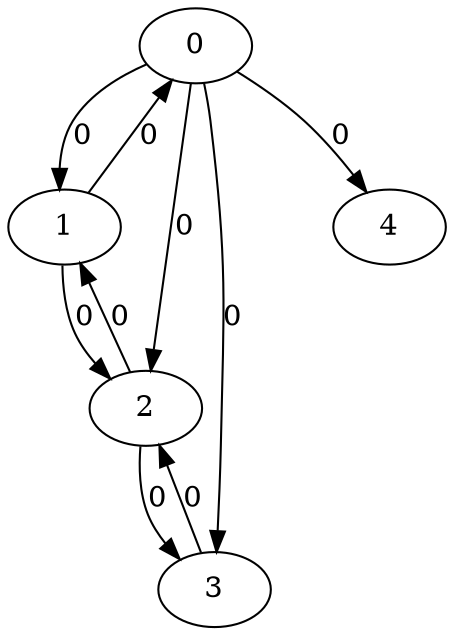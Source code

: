 // Source:1742 Canonical: -1 0 0 0 0 0 -1 0 -1 -1 -1 0 -1 0 -1 -1 -1 0 -1 -1 -1 -1 -1 -1 -1
digraph HRA_from_1742_graph_000 {
  0 -> 1 [label="0"];
  0 -> 2 [label="0"];
  0 -> 3 [label="0"];
  1 -> 0 [label="0"];
  1 -> 2 [label="0"];
  2 -> 1 [label="0"];
  2 -> 3 [label="0"];
  3 -> 2 [label="0"];
  0 -> 4 [label="0"];
}

// Source:1742 Canonical: -1 0 0 0 0 0 -1 0 -1 -1 -1 0 -1 0 -1 -1 -1 0 -1 -1 0 -1 -1 -1 -1
digraph HRA_from_1742_graph_001 {
  0 -> 1 [label="0"];
  0 -> 2 [label="0"];
  0 -> 3 [label="0"];
  1 -> 0 [label="0"];
  1 -> 2 [label="0"];
  2 -> 1 [label="0"];
  2 -> 3 [label="0"];
  3 -> 2 [label="0"];
  0 -> 4 [label="0"];
  4 -> 0 [label="0"];
}

// Source:1742 Canonical: -1 0 0 0 -1 0 -1 0 -1 0 -1 0 -1 0 -1 -1 -1 0 -1 -1 -1 -1 -1 -1 -1
digraph HRA_from_1742_graph_002 {
  0 -> 1 [label="0"];
  0 -> 2 [label="0"];
  0 -> 3 [label="0"];
  1 -> 0 [label="0"];
  1 -> 2 [label="0"];
  2 -> 1 [label="0"];
  2 -> 3 [label="0"];
  3 -> 2 [label="0"];
  1 -> 4 [label="0"];
}

// Source:1742 Canonical: -1 0 0 0 0 0 -1 0 -1 0 -1 0 -1 0 -1 -1 -1 0 -1 -1 -1 -1 -1 -1 -1
digraph HRA_from_1742_graph_003 {
  0 -> 1 [label="0"];
  0 -> 2 [label="0"];
  0 -> 3 [label="0"];
  1 -> 0 [label="0"];
  1 -> 2 [label="0"];
  2 -> 1 [label="0"];
  2 -> 3 [label="0"];
  3 -> 2 [label="0"];
  0 -> 4 [label="0"];
  1 -> 4 [label="0"];
}

// Source:1742 Canonical: -1 0 0 0 -1 0 -1 0 -1 0 -1 0 -1 0 -1 -1 -1 0 -1 -1 0 -1 -1 -1 -1
digraph HRA_from_1742_graph_004 {
  0 -> 1 [label="0"];
  0 -> 2 [label="0"];
  0 -> 3 [label="0"];
  1 -> 0 [label="0"];
  1 -> 2 [label="0"];
  2 -> 1 [label="0"];
  2 -> 3 [label="0"];
  3 -> 2 [label="0"];
  4 -> 0 [label="0"];
  1 -> 4 [label="0"];
}

// Source:1742 Canonical: -1 0 0 0 0 0 -1 0 -1 0 -1 0 -1 0 -1 -1 -1 0 -1 -1 0 -1 -1 -1 -1
digraph HRA_from_1742_graph_005 {
  0 -> 1 [label="0"];
  0 -> 2 [label="0"];
  0 -> 3 [label="0"];
  1 -> 0 [label="0"];
  1 -> 2 [label="0"];
  2 -> 1 [label="0"];
  2 -> 3 [label="0"];
  3 -> 2 [label="0"];
  0 -> 4 [label="0"];
  4 -> 0 [label="0"];
  1 -> 4 [label="0"];
}

// Source:1742 Canonical: -1 0 0 0 0 0 -1 0 -1 -1 -1 0 -1 0 -1 -1 -1 0 -1 -1 -1 0 -1 -1 -1
digraph HRA_from_1742_graph_006 {
  0 -> 1 [label="0"];
  0 -> 2 [label="0"];
  0 -> 3 [label="0"];
  1 -> 0 [label="0"];
  1 -> 2 [label="0"];
  2 -> 1 [label="0"];
  2 -> 3 [label="0"];
  3 -> 2 [label="0"];
  0 -> 4 [label="0"];
  4 -> 1 [label="0"];
}

// Source:1742 Canonical: -1 0 0 0 0 0 -1 0 -1 -1 -1 0 -1 0 -1 -1 -1 0 -1 -1 0 0 -1 -1 -1
digraph HRA_from_1742_graph_007 {
  0 -> 1 [label="0"];
  0 -> 2 [label="0"];
  0 -> 3 [label="0"];
  1 -> 0 [label="0"];
  1 -> 2 [label="0"];
  2 -> 1 [label="0"];
  2 -> 3 [label="0"];
  3 -> 2 [label="0"];
  0 -> 4 [label="0"];
  4 -> 0 [label="0"];
  4 -> 1 [label="0"];
}

// Source:1742 Canonical: -1 0 0 0 -1 0 -1 0 -1 0 -1 0 -1 0 -1 -1 -1 0 -1 -1 -1 0 -1 -1 -1
digraph HRA_from_1742_graph_008 {
  0 -> 1 [label="0"];
  0 -> 2 [label="0"];
  0 -> 3 [label="0"];
  1 -> 0 [label="0"];
  1 -> 2 [label="0"];
  2 -> 1 [label="0"];
  2 -> 3 [label="0"];
  3 -> 2 [label="0"];
  1 -> 4 [label="0"];
  4 -> 1 [label="0"];
}

// Source:1742 Canonical: -1 0 0 0 0 0 -1 0 -1 0 -1 0 -1 0 -1 -1 -1 0 -1 -1 -1 0 -1 -1 -1
digraph HRA_from_1742_graph_009 {
  0 -> 1 [label="0"];
  0 -> 2 [label="0"];
  0 -> 3 [label="0"];
  1 -> 0 [label="0"];
  1 -> 2 [label="0"];
  2 -> 1 [label="0"];
  2 -> 3 [label="0"];
  3 -> 2 [label="0"];
  0 -> 4 [label="0"];
  1 -> 4 [label="0"];
  4 -> 1 [label="0"];
}

// Source:1742 Canonical: -1 0 0 0 -1 0 -1 0 -1 0 -1 0 -1 0 -1 -1 -1 0 -1 -1 0 0 -1 -1 -1
digraph HRA_from_1742_graph_010 {
  0 -> 1 [label="0"];
  0 -> 2 [label="0"];
  0 -> 3 [label="0"];
  1 -> 0 [label="0"];
  1 -> 2 [label="0"];
  2 -> 1 [label="0"];
  2 -> 3 [label="0"];
  3 -> 2 [label="0"];
  4 -> 0 [label="0"];
  1 -> 4 [label="0"];
  4 -> 1 [label="0"];
}

// Source:1742 Canonical: -1 0 0 0 0 0 -1 0 -1 0 -1 0 -1 0 -1 -1 -1 0 -1 -1 0 0 -1 -1 -1
digraph HRA_from_1742_graph_011 {
  0 -> 1 [label="0"];
  0 -> 2 [label="0"];
  0 -> 3 [label="0"];
  1 -> 0 [label="0"];
  1 -> 2 [label="0"];
  2 -> 1 [label="0"];
  2 -> 3 [label="0"];
  3 -> 2 [label="0"];
  0 -> 4 [label="0"];
  4 -> 0 [label="0"];
  1 -> 4 [label="0"];
  4 -> 1 [label="0"];
}

// Source:1742 Canonical: -1 0 0 0 -1 0 -1 0 -1 -1 -1 0 -1 0 0 -1 -1 0 -1 -1 -1 -1 -1 -1 -1
digraph HRA_from_1742_graph_012 {
  0 -> 1 [label="0"];
  0 -> 2 [label="0"];
  0 -> 3 [label="0"];
  1 -> 0 [label="0"];
  1 -> 2 [label="0"];
  2 -> 1 [label="0"];
  2 -> 3 [label="0"];
  3 -> 2 [label="0"];
  2 -> 4 [label="0"];
}

// Source:1742 Canonical: -1 0 0 0 0 0 -1 0 -1 -1 -1 0 -1 0 0 -1 -1 0 -1 -1 -1 -1 -1 -1 -1
digraph HRA_from_1742_graph_013 {
  0 -> 1 [label="0"];
  0 -> 2 [label="0"];
  0 -> 3 [label="0"];
  1 -> 0 [label="0"];
  1 -> 2 [label="0"];
  2 -> 1 [label="0"];
  2 -> 3 [label="0"];
  3 -> 2 [label="0"];
  0 -> 4 [label="0"];
  2 -> 4 [label="0"];
}

// Source:1742 Canonical: -1 0 0 0 -1 0 -1 0 -1 -1 -1 0 -1 0 0 -1 -1 0 -1 -1 0 -1 -1 -1 -1
digraph HRA_from_1742_graph_014 {
  0 -> 1 [label="0"];
  0 -> 2 [label="0"];
  0 -> 3 [label="0"];
  1 -> 0 [label="0"];
  1 -> 2 [label="0"];
  2 -> 1 [label="0"];
  2 -> 3 [label="0"];
  3 -> 2 [label="0"];
  4 -> 0 [label="0"];
  2 -> 4 [label="0"];
}

// Source:1742 Canonical: -1 0 0 0 0 0 -1 0 -1 -1 -1 0 -1 0 0 -1 -1 0 -1 -1 0 -1 -1 -1 -1
digraph HRA_from_1742_graph_015 {
  0 -> 1 [label="0"];
  0 -> 2 [label="0"];
  0 -> 3 [label="0"];
  1 -> 0 [label="0"];
  1 -> 2 [label="0"];
  2 -> 1 [label="0"];
  2 -> 3 [label="0"];
  3 -> 2 [label="0"];
  0 -> 4 [label="0"];
  4 -> 0 [label="0"];
  2 -> 4 [label="0"];
}

// Source:1742 Canonical: -1 0 0 0 -1 0 -1 0 -1 0 -1 0 -1 0 0 -1 -1 0 -1 -1 -1 -1 -1 -1 -1
digraph HRA_from_1742_graph_016 {
  0 -> 1 [label="0"];
  0 -> 2 [label="0"];
  0 -> 3 [label="0"];
  1 -> 0 [label="0"];
  1 -> 2 [label="0"];
  2 -> 1 [label="0"];
  2 -> 3 [label="0"];
  3 -> 2 [label="0"];
  1 -> 4 [label="0"];
  2 -> 4 [label="0"];
}

// Source:1742 Canonical: -1 0 0 0 0 0 -1 0 -1 0 -1 0 -1 0 0 -1 -1 0 -1 -1 -1 -1 -1 -1 -1
digraph HRA_from_1742_graph_017 {
  0 -> 1 [label="0"];
  0 -> 2 [label="0"];
  0 -> 3 [label="0"];
  1 -> 0 [label="0"];
  1 -> 2 [label="0"];
  2 -> 1 [label="0"];
  2 -> 3 [label="0"];
  3 -> 2 [label="0"];
  0 -> 4 [label="0"];
  1 -> 4 [label="0"];
  2 -> 4 [label="0"];
}

// Source:1742 Canonical: -1 0 0 0 -1 0 -1 0 -1 0 -1 0 -1 0 0 -1 -1 0 -1 -1 0 -1 -1 -1 -1
digraph HRA_from_1742_graph_018 {
  0 -> 1 [label="0"];
  0 -> 2 [label="0"];
  0 -> 3 [label="0"];
  1 -> 0 [label="0"];
  1 -> 2 [label="0"];
  2 -> 1 [label="0"];
  2 -> 3 [label="0"];
  3 -> 2 [label="0"];
  4 -> 0 [label="0"];
  1 -> 4 [label="0"];
  2 -> 4 [label="0"];
}

// Source:1742 Canonical: -1 0 0 0 0 0 -1 0 -1 0 -1 0 -1 0 0 -1 -1 0 -1 -1 0 -1 -1 -1 -1
digraph HRA_from_1742_graph_019 {
  0 -> 1 [label="0"];
  0 -> 2 [label="0"];
  0 -> 3 [label="0"];
  1 -> 0 [label="0"];
  1 -> 2 [label="0"];
  2 -> 1 [label="0"];
  2 -> 3 [label="0"];
  3 -> 2 [label="0"];
  0 -> 4 [label="0"];
  4 -> 0 [label="0"];
  1 -> 4 [label="0"];
  2 -> 4 [label="0"];
}

// Source:1742 Canonical: -1 0 0 0 -1 0 -1 0 -1 -1 -1 0 -1 0 0 -1 -1 0 -1 -1 -1 0 -1 -1 -1
digraph HRA_from_1742_graph_020 {
  0 -> 1 [label="0"];
  0 -> 2 [label="0"];
  0 -> 3 [label="0"];
  1 -> 0 [label="0"];
  1 -> 2 [label="0"];
  2 -> 1 [label="0"];
  2 -> 3 [label="0"];
  3 -> 2 [label="0"];
  4 -> 1 [label="0"];
  2 -> 4 [label="0"];
}

// Source:1742 Canonical: -1 0 0 0 0 0 -1 0 -1 -1 -1 0 -1 0 0 -1 -1 0 -1 -1 -1 0 -1 -1 -1
digraph HRA_from_1742_graph_021 {
  0 -> 1 [label="0"];
  0 -> 2 [label="0"];
  0 -> 3 [label="0"];
  1 -> 0 [label="0"];
  1 -> 2 [label="0"];
  2 -> 1 [label="0"];
  2 -> 3 [label="0"];
  3 -> 2 [label="0"];
  0 -> 4 [label="0"];
  4 -> 1 [label="0"];
  2 -> 4 [label="0"];
}

// Source:1742 Canonical: -1 0 0 0 -1 0 -1 0 -1 -1 -1 0 -1 0 0 -1 -1 0 -1 -1 0 0 -1 -1 -1
digraph HRA_from_1742_graph_022 {
  0 -> 1 [label="0"];
  0 -> 2 [label="0"];
  0 -> 3 [label="0"];
  1 -> 0 [label="0"];
  1 -> 2 [label="0"];
  2 -> 1 [label="0"];
  2 -> 3 [label="0"];
  3 -> 2 [label="0"];
  4 -> 0 [label="0"];
  4 -> 1 [label="0"];
  2 -> 4 [label="0"];
}

// Source:1742 Canonical: -1 0 0 0 0 0 -1 0 -1 -1 -1 0 -1 0 0 -1 -1 0 -1 -1 0 0 -1 -1 -1
digraph HRA_from_1742_graph_023 {
  0 -> 1 [label="0"];
  0 -> 2 [label="0"];
  0 -> 3 [label="0"];
  1 -> 0 [label="0"];
  1 -> 2 [label="0"];
  2 -> 1 [label="0"];
  2 -> 3 [label="0"];
  3 -> 2 [label="0"];
  0 -> 4 [label="0"];
  4 -> 0 [label="0"];
  4 -> 1 [label="0"];
  2 -> 4 [label="0"];
}

// Source:1742 Canonical: -1 0 0 0 -1 0 -1 0 -1 0 -1 0 -1 0 0 -1 -1 0 -1 -1 -1 0 -1 -1 -1
digraph HRA_from_1742_graph_024 {
  0 -> 1 [label="0"];
  0 -> 2 [label="0"];
  0 -> 3 [label="0"];
  1 -> 0 [label="0"];
  1 -> 2 [label="0"];
  2 -> 1 [label="0"];
  2 -> 3 [label="0"];
  3 -> 2 [label="0"];
  1 -> 4 [label="0"];
  4 -> 1 [label="0"];
  2 -> 4 [label="0"];
}

// Source:1742 Canonical: -1 0 0 0 0 0 -1 0 -1 0 -1 0 -1 0 0 -1 -1 0 -1 -1 -1 0 -1 -1 -1
digraph HRA_from_1742_graph_025 {
  0 -> 1 [label="0"];
  0 -> 2 [label="0"];
  0 -> 3 [label="0"];
  1 -> 0 [label="0"];
  1 -> 2 [label="0"];
  2 -> 1 [label="0"];
  2 -> 3 [label="0"];
  3 -> 2 [label="0"];
  0 -> 4 [label="0"];
  1 -> 4 [label="0"];
  4 -> 1 [label="0"];
  2 -> 4 [label="0"];
}

// Source:1742 Canonical: -1 0 0 0 -1 0 -1 0 -1 0 -1 0 -1 0 0 -1 -1 0 -1 -1 0 0 -1 -1 -1
digraph HRA_from_1742_graph_026 {
  0 -> 1 [label="0"];
  0 -> 2 [label="0"];
  0 -> 3 [label="0"];
  1 -> 0 [label="0"];
  1 -> 2 [label="0"];
  2 -> 1 [label="0"];
  2 -> 3 [label="0"];
  3 -> 2 [label="0"];
  4 -> 0 [label="0"];
  1 -> 4 [label="0"];
  4 -> 1 [label="0"];
  2 -> 4 [label="0"];
}

// Source:1742 Canonical: -1 0 0 0 0 0 -1 0 -1 0 -1 0 -1 0 0 -1 -1 0 -1 -1 0 0 -1 -1 -1
digraph HRA_from_1742_graph_027 {
  0 -> 1 [label="0"];
  0 -> 2 [label="0"];
  0 -> 3 [label="0"];
  1 -> 0 [label="0"];
  1 -> 2 [label="0"];
  2 -> 1 [label="0"];
  2 -> 3 [label="0"];
  3 -> 2 [label="0"];
  0 -> 4 [label="0"];
  4 -> 0 [label="0"];
  1 -> 4 [label="0"];
  4 -> 1 [label="0"];
  2 -> 4 [label="0"];
}

// Source:1742 Canonical: -1 0 0 0 0 0 -1 0 -1 -1 -1 0 -1 0 -1 -1 -1 0 -1 -1 -1 -1 0 -1 -1
digraph HRA_from_1742_graph_028 {
  0 -> 1 [label="0"];
  0 -> 2 [label="0"];
  0 -> 3 [label="0"];
  1 -> 0 [label="0"];
  1 -> 2 [label="0"];
  2 -> 1 [label="0"];
  2 -> 3 [label="0"];
  3 -> 2 [label="0"];
  0 -> 4 [label="0"];
  4 -> 2 [label="0"];
}

// Source:1742 Canonical: -1 0 0 0 0 0 -1 0 -1 -1 -1 0 -1 0 -1 -1 -1 0 -1 -1 0 -1 0 -1 -1
digraph HRA_from_1742_graph_029 {
  0 -> 1 [label="0"];
  0 -> 2 [label="0"];
  0 -> 3 [label="0"];
  1 -> 0 [label="0"];
  1 -> 2 [label="0"];
  2 -> 1 [label="0"];
  2 -> 3 [label="0"];
  3 -> 2 [label="0"];
  0 -> 4 [label="0"];
  4 -> 0 [label="0"];
  4 -> 2 [label="0"];
}

// Source:1742 Canonical: -1 0 0 0 -1 0 -1 0 -1 0 -1 0 -1 0 -1 -1 -1 0 -1 -1 -1 -1 0 -1 -1
digraph HRA_from_1742_graph_030 {
  0 -> 1 [label="0"];
  0 -> 2 [label="0"];
  0 -> 3 [label="0"];
  1 -> 0 [label="0"];
  1 -> 2 [label="0"];
  2 -> 1 [label="0"];
  2 -> 3 [label="0"];
  3 -> 2 [label="0"];
  1 -> 4 [label="0"];
  4 -> 2 [label="0"];
}

// Source:1742 Canonical: -1 0 0 0 0 0 -1 0 -1 0 -1 0 -1 0 -1 -1 -1 0 -1 -1 -1 -1 0 -1 -1
digraph HRA_from_1742_graph_031 {
  0 -> 1 [label="0"];
  0 -> 2 [label="0"];
  0 -> 3 [label="0"];
  1 -> 0 [label="0"];
  1 -> 2 [label="0"];
  2 -> 1 [label="0"];
  2 -> 3 [label="0"];
  3 -> 2 [label="0"];
  0 -> 4 [label="0"];
  1 -> 4 [label="0"];
  4 -> 2 [label="0"];
}

// Source:1742 Canonical: -1 0 0 0 -1 0 -1 0 -1 0 -1 0 -1 0 -1 -1 -1 0 -1 -1 0 -1 0 -1 -1
digraph HRA_from_1742_graph_032 {
  0 -> 1 [label="0"];
  0 -> 2 [label="0"];
  0 -> 3 [label="0"];
  1 -> 0 [label="0"];
  1 -> 2 [label="0"];
  2 -> 1 [label="0"];
  2 -> 3 [label="0"];
  3 -> 2 [label="0"];
  4 -> 0 [label="0"];
  1 -> 4 [label="0"];
  4 -> 2 [label="0"];
}

// Source:1742 Canonical: -1 0 0 0 0 0 -1 0 -1 0 -1 0 -1 0 -1 -1 -1 0 -1 -1 0 -1 0 -1 -1
digraph HRA_from_1742_graph_033 {
  0 -> 1 [label="0"];
  0 -> 2 [label="0"];
  0 -> 3 [label="0"];
  1 -> 0 [label="0"];
  1 -> 2 [label="0"];
  2 -> 1 [label="0"];
  2 -> 3 [label="0"];
  3 -> 2 [label="0"];
  0 -> 4 [label="0"];
  4 -> 0 [label="0"];
  1 -> 4 [label="0"];
  4 -> 2 [label="0"];
}

// Source:1742 Canonical: -1 0 0 0 0 0 -1 0 -1 -1 -1 0 -1 0 -1 -1 -1 0 -1 -1 -1 0 0 -1 -1
digraph HRA_from_1742_graph_034 {
  0 -> 1 [label="0"];
  0 -> 2 [label="0"];
  0 -> 3 [label="0"];
  1 -> 0 [label="0"];
  1 -> 2 [label="0"];
  2 -> 1 [label="0"];
  2 -> 3 [label="0"];
  3 -> 2 [label="0"];
  0 -> 4 [label="0"];
  4 -> 1 [label="0"];
  4 -> 2 [label="0"];
}

// Source:1742 Canonical: -1 0 0 0 0 0 -1 0 -1 -1 -1 0 -1 0 -1 -1 -1 0 -1 -1 0 0 0 -1 -1
digraph HRA_from_1742_graph_035 {
  0 -> 1 [label="0"];
  0 -> 2 [label="0"];
  0 -> 3 [label="0"];
  1 -> 0 [label="0"];
  1 -> 2 [label="0"];
  2 -> 1 [label="0"];
  2 -> 3 [label="0"];
  3 -> 2 [label="0"];
  0 -> 4 [label="0"];
  4 -> 0 [label="0"];
  4 -> 1 [label="0"];
  4 -> 2 [label="0"];
}

// Source:1742 Canonical: -1 0 0 0 -1 0 -1 0 -1 0 -1 0 -1 0 -1 -1 -1 0 -1 -1 -1 0 0 -1 -1
digraph HRA_from_1742_graph_036 {
  0 -> 1 [label="0"];
  0 -> 2 [label="0"];
  0 -> 3 [label="0"];
  1 -> 0 [label="0"];
  1 -> 2 [label="0"];
  2 -> 1 [label="0"];
  2 -> 3 [label="0"];
  3 -> 2 [label="0"];
  1 -> 4 [label="0"];
  4 -> 1 [label="0"];
  4 -> 2 [label="0"];
}

// Source:1742 Canonical: -1 0 0 0 0 0 -1 0 -1 0 -1 0 -1 0 -1 -1 -1 0 -1 -1 -1 0 0 -1 -1
digraph HRA_from_1742_graph_037 {
  0 -> 1 [label="0"];
  0 -> 2 [label="0"];
  0 -> 3 [label="0"];
  1 -> 0 [label="0"];
  1 -> 2 [label="0"];
  2 -> 1 [label="0"];
  2 -> 3 [label="0"];
  3 -> 2 [label="0"];
  0 -> 4 [label="0"];
  1 -> 4 [label="0"];
  4 -> 1 [label="0"];
  4 -> 2 [label="0"];
}

// Source:1742 Canonical: -1 0 0 0 -1 0 -1 0 -1 0 -1 0 -1 0 -1 -1 -1 0 -1 -1 0 0 0 -1 -1
digraph HRA_from_1742_graph_038 {
  0 -> 1 [label="0"];
  0 -> 2 [label="0"];
  0 -> 3 [label="0"];
  1 -> 0 [label="0"];
  1 -> 2 [label="0"];
  2 -> 1 [label="0"];
  2 -> 3 [label="0"];
  3 -> 2 [label="0"];
  4 -> 0 [label="0"];
  1 -> 4 [label="0"];
  4 -> 1 [label="0"];
  4 -> 2 [label="0"];
}

// Source:1742 Canonical: -1 0 0 0 0 0 -1 0 -1 0 -1 0 -1 0 -1 -1 -1 0 -1 -1 0 0 0 -1 -1
digraph HRA_from_1742_graph_039 {
  0 -> 1 [label="0"];
  0 -> 2 [label="0"];
  0 -> 3 [label="0"];
  1 -> 0 [label="0"];
  1 -> 2 [label="0"];
  2 -> 1 [label="0"];
  2 -> 3 [label="0"];
  3 -> 2 [label="0"];
  0 -> 4 [label="0"];
  4 -> 0 [label="0"];
  1 -> 4 [label="0"];
  4 -> 1 [label="0"];
  4 -> 2 [label="0"];
}

// Source:1742 Canonical: -1 0 0 0 -1 0 -1 0 -1 -1 -1 0 -1 0 0 -1 -1 0 -1 -1 -1 -1 0 -1 -1
digraph HRA_from_1742_graph_040 {
  0 -> 1 [label="0"];
  0 -> 2 [label="0"];
  0 -> 3 [label="0"];
  1 -> 0 [label="0"];
  1 -> 2 [label="0"];
  2 -> 1 [label="0"];
  2 -> 3 [label="0"];
  3 -> 2 [label="0"];
  2 -> 4 [label="0"];
  4 -> 2 [label="0"];
}

// Source:1742 Canonical: -1 0 0 0 0 0 -1 0 -1 -1 -1 0 -1 0 0 -1 -1 0 -1 -1 -1 -1 0 -1 -1
digraph HRA_from_1742_graph_041 {
  0 -> 1 [label="0"];
  0 -> 2 [label="0"];
  0 -> 3 [label="0"];
  1 -> 0 [label="0"];
  1 -> 2 [label="0"];
  2 -> 1 [label="0"];
  2 -> 3 [label="0"];
  3 -> 2 [label="0"];
  0 -> 4 [label="0"];
  2 -> 4 [label="0"];
  4 -> 2 [label="0"];
}

// Source:1742 Canonical: -1 0 0 0 -1 0 -1 0 -1 -1 -1 0 -1 0 0 -1 -1 0 -1 -1 0 -1 0 -1 -1
digraph HRA_from_1742_graph_042 {
  0 -> 1 [label="0"];
  0 -> 2 [label="0"];
  0 -> 3 [label="0"];
  1 -> 0 [label="0"];
  1 -> 2 [label="0"];
  2 -> 1 [label="0"];
  2 -> 3 [label="0"];
  3 -> 2 [label="0"];
  4 -> 0 [label="0"];
  2 -> 4 [label="0"];
  4 -> 2 [label="0"];
}

// Source:1742 Canonical: -1 0 0 0 0 0 -1 0 -1 -1 -1 0 -1 0 0 -1 -1 0 -1 -1 0 -1 0 -1 -1
digraph HRA_from_1742_graph_043 {
  0 -> 1 [label="0"];
  0 -> 2 [label="0"];
  0 -> 3 [label="0"];
  1 -> 0 [label="0"];
  1 -> 2 [label="0"];
  2 -> 1 [label="0"];
  2 -> 3 [label="0"];
  3 -> 2 [label="0"];
  0 -> 4 [label="0"];
  4 -> 0 [label="0"];
  2 -> 4 [label="0"];
  4 -> 2 [label="0"];
}

// Source:1742 Canonical: -1 0 0 0 -1 0 -1 0 -1 0 -1 0 -1 0 0 -1 -1 0 -1 -1 -1 -1 0 -1 -1
digraph HRA_from_1742_graph_044 {
  0 -> 1 [label="0"];
  0 -> 2 [label="0"];
  0 -> 3 [label="0"];
  1 -> 0 [label="0"];
  1 -> 2 [label="0"];
  2 -> 1 [label="0"];
  2 -> 3 [label="0"];
  3 -> 2 [label="0"];
  1 -> 4 [label="0"];
  2 -> 4 [label="0"];
  4 -> 2 [label="0"];
}

// Source:1742 Canonical: -1 0 0 0 0 0 -1 0 -1 0 -1 0 -1 0 0 -1 -1 0 -1 -1 -1 -1 0 -1 -1
digraph HRA_from_1742_graph_045 {
  0 -> 1 [label="0"];
  0 -> 2 [label="0"];
  0 -> 3 [label="0"];
  1 -> 0 [label="0"];
  1 -> 2 [label="0"];
  2 -> 1 [label="0"];
  2 -> 3 [label="0"];
  3 -> 2 [label="0"];
  0 -> 4 [label="0"];
  1 -> 4 [label="0"];
  2 -> 4 [label="0"];
  4 -> 2 [label="0"];
}

// Source:1742 Canonical: -1 0 0 0 -1 0 -1 0 -1 0 -1 0 -1 0 0 -1 -1 0 -1 -1 0 -1 0 -1 -1
digraph HRA_from_1742_graph_046 {
  0 -> 1 [label="0"];
  0 -> 2 [label="0"];
  0 -> 3 [label="0"];
  1 -> 0 [label="0"];
  1 -> 2 [label="0"];
  2 -> 1 [label="0"];
  2 -> 3 [label="0"];
  3 -> 2 [label="0"];
  4 -> 0 [label="0"];
  1 -> 4 [label="0"];
  2 -> 4 [label="0"];
  4 -> 2 [label="0"];
}

// Source:1742 Canonical: -1 0 0 0 0 0 -1 0 -1 0 -1 0 -1 0 0 -1 -1 0 -1 -1 0 -1 0 -1 -1
digraph HRA_from_1742_graph_047 {
  0 -> 1 [label="0"];
  0 -> 2 [label="0"];
  0 -> 3 [label="0"];
  1 -> 0 [label="0"];
  1 -> 2 [label="0"];
  2 -> 1 [label="0"];
  2 -> 3 [label="0"];
  3 -> 2 [label="0"];
  0 -> 4 [label="0"];
  4 -> 0 [label="0"];
  1 -> 4 [label="0"];
  2 -> 4 [label="0"];
  4 -> 2 [label="0"];
}

// Source:1742 Canonical: -1 0 0 0 -1 0 -1 0 -1 -1 -1 0 -1 0 0 -1 -1 0 -1 -1 -1 0 0 -1 -1
digraph HRA_from_1742_graph_048 {
  0 -> 1 [label="0"];
  0 -> 2 [label="0"];
  0 -> 3 [label="0"];
  1 -> 0 [label="0"];
  1 -> 2 [label="0"];
  2 -> 1 [label="0"];
  2 -> 3 [label="0"];
  3 -> 2 [label="0"];
  4 -> 1 [label="0"];
  2 -> 4 [label="0"];
  4 -> 2 [label="0"];
}

// Source:1742 Canonical: -1 0 0 0 0 0 -1 0 -1 -1 -1 0 -1 0 0 -1 -1 0 -1 -1 -1 0 0 -1 -1
digraph HRA_from_1742_graph_049 {
  0 -> 1 [label="0"];
  0 -> 2 [label="0"];
  0 -> 3 [label="0"];
  1 -> 0 [label="0"];
  1 -> 2 [label="0"];
  2 -> 1 [label="0"];
  2 -> 3 [label="0"];
  3 -> 2 [label="0"];
  0 -> 4 [label="0"];
  4 -> 1 [label="0"];
  2 -> 4 [label="0"];
  4 -> 2 [label="0"];
}

// Source:1742 Canonical: -1 0 0 0 -1 0 -1 0 -1 -1 -1 0 -1 0 0 -1 -1 0 -1 -1 0 0 0 -1 -1
digraph HRA_from_1742_graph_050 {
  0 -> 1 [label="0"];
  0 -> 2 [label="0"];
  0 -> 3 [label="0"];
  1 -> 0 [label="0"];
  1 -> 2 [label="0"];
  2 -> 1 [label="0"];
  2 -> 3 [label="0"];
  3 -> 2 [label="0"];
  4 -> 0 [label="0"];
  4 -> 1 [label="0"];
  2 -> 4 [label="0"];
  4 -> 2 [label="0"];
}

// Source:1742 Canonical: -1 0 0 0 0 0 -1 0 -1 -1 -1 0 -1 0 0 -1 -1 0 -1 -1 0 0 0 -1 -1
digraph HRA_from_1742_graph_051 {
  0 -> 1 [label="0"];
  0 -> 2 [label="0"];
  0 -> 3 [label="0"];
  1 -> 0 [label="0"];
  1 -> 2 [label="0"];
  2 -> 1 [label="0"];
  2 -> 3 [label="0"];
  3 -> 2 [label="0"];
  0 -> 4 [label="0"];
  4 -> 0 [label="0"];
  4 -> 1 [label="0"];
  2 -> 4 [label="0"];
  4 -> 2 [label="0"];
}

// Source:1742 Canonical: -1 0 0 0 -1 0 -1 0 -1 0 -1 0 -1 0 0 -1 -1 0 -1 -1 -1 0 0 -1 -1
digraph HRA_from_1742_graph_052 {
  0 -> 1 [label="0"];
  0 -> 2 [label="0"];
  0 -> 3 [label="0"];
  1 -> 0 [label="0"];
  1 -> 2 [label="0"];
  2 -> 1 [label="0"];
  2 -> 3 [label="0"];
  3 -> 2 [label="0"];
  1 -> 4 [label="0"];
  4 -> 1 [label="0"];
  2 -> 4 [label="0"];
  4 -> 2 [label="0"];
}

// Source:1742 Canonical: -1 0 0 0 0 0 -1 0 -1 0 -1 0 -1 0 0 -1 -1 0 -1 -1 -1 0 0 -1 -1
digraph HRA_from_1742_graph_053 {
  0 -> 1 [label="0"];
  0 -> 2 [label="0"];
  0 -> 3 [label="0"];
  1 -> 0 [label="0"];
  1 -> 2 [label="0"];
  2 -> 1 [label="0"];
  2 -> 3 [label="0"];
  3 -> 2 [label="0"];
  0 -> 4 [label="0"];
  1 -> 4 [label="0"];
  4 -> 1 [label="0"];
  2 -> 4 [label="0"];
  4 -> 2 [label="0"];
}

// Source:1742 Canonical: -1 0 0 0 -1 0 -1 0 -1 0 -1 0 -1 0 0 -1 -1 0 -1 -1 0 0 0 -1 -1
digraph HRA_from_1742_graph_054 {
  0 -> 1 [label="0"];
  0 -> 2 [label="0"];
  0 -> 3 [label="0"];
  1 -> 0 [label="0"];
  1 -> 2 [label="0"];
  2 -> 1 [label="0"];
  2 -> 3 [label="0"];
  3 -> 2 [label="0"];
  4 -> 0 [label="0"];
  1 -> 4 [label="0"];
  4 -> 1 [label="0"];
  2 -> 4 [label="0"];
  4 -> 2 [label="0"];
}

// Source:1742 Canonical: -1 0 0 0 0 0 -1 0 -1 0 -1 0 -1 0 0 -1 -1 0 -1 -1 0 0 0 -1 -1
digraph HRA_from_1742_graph_055 {
  0 -> 1 [label="0"];
  0 -> 2 [label="0"];
  0 -> 3 [label="0"];
  1 -> 0 [label="0"];
  1 -> 2 [label="0"];
  2 -> 1 [label="0"];
  2 -> 3 [label="0"];
  3 -> 2 [label="0"];
  0 -> 4 [label="0"];
  4 -> 0 [label="0"];
  1 -> 4 [label="0"];
  4 -> 1 [label="0"];
  2 -> 4 [label="0"];
  4 -> 2 [label="0"];
}

// Source:1742 Canonical: -1 0 0 0 -1 0 -1 0 -1 -1 -1 0 -1 0 -1 -1 -1 0 -1 0 -1 -1 -1 -1 -1
digraph HRA_from_1742_graph_056 {
  0 -> 1 [label="0"];
  0 -> 2 [label="0"];
  0 -> 3 [label="0"];
  1 -> 0 [label="0"];
  1 -> 2 [label="0"];
  2 -> 1 [label="0"];
  2 -> 3 [label="0"];
  3 -> 2 [label="0"];
  3 -> 4 [label="0"];
}

// Source:1742 Canonical: -1 0 0 0 0 0 -1 0 -1 -1 -1 0 -1 0 -1 -1 -1 0 -1 0 -1 -1 -1 -1 -1
digraph HRA_from_1742_graph_057 {
  0 -> 1 [label="0"];
  0 -> 2 [label="0"];
  0 -> 3 [label="0"];
  1 -> 0 [label="0"];
  1 -> 2 [label="0"];
  2 -> 1 [label="0"];
  2 -> 3 [label="0"];
  3 -> 2 [label="0"];
  0 -> 4 [label="0"];
  3 -> 4 [label="0"];
}

// Source:1742 Canonical: -1 0 0 0 -1 0 -1 0 -1 -1 -1 0 -1 0 -1 -1 -1 0 -1 0 0 -1 -1 -1 -1
digraph HRA_from_1742_graph_058 {
  0 -> 1 [label="0"];
  0 -> 2 [label="0"];
  0 -> 3 [label="0"];
  1 -> 0 [label="0"];
  1 -> 2 [label="0"];
  2 -> 1 [label="0"];
  2 -> 3 [label="0"];
  3 -> 2 [label="0"];
  4 -> 0 [label="0"];
  3 -> 4 [label="0"];
}

// Source:1742 Canonical: -1 0 0 0 0 0 -1 0 -1 -1 -1 0 -1 0 -1 -1 -1 0 -1 0 0 -1 -1 -1 -1
digraph HRA_from_1742_graph_059 {
  0 -> 1 [label="0"];
  0 -> 2 [label="0"];
  0 -> 3 [label="0"];
  1 -> 0 [label="0"];
  1 -> 2 [label="0"];
  2 -> 1 [label="0"];
  2 -> 3 [label="0"];
  3 -> 2 [label="0"];
  0 -> 4 [label="0"];
  4 -> 0 [label="0"];
  3 -> 4 [label="0"];
}

// Source:1742 Canonical: -1 0 0 0 -1 0 -1 0 -1 0 -1 0 -1 0 -1 -1 -1 0 -1 0 -1 -1 -1 -1 -1
digraph HRA_from_1742_graph_060 {
  0 -> 1 [label="0"];
  0 -> 2 [label="0"];
  0 -> 3 [label="0"];
  1 -> 0 [label="0"];
  1 -> 2 [label="0"];
  2 -> 1 [label="0"];
  2 -> 3 [label="0"];
  3 -> 2 [label="0"];
  1 -> 4 [label="0"];
  3 -> 4 [label="0"];
}

// Source:1742 Canonical: -1 0 0 0 0 0 -1 0 -1 0 -1 0 -1 0 -1 -1 -1 0 -1 0 -1 -1 -1 -1 -1
digraph HRA_from_1742_graph_061 {
  0 -> 1 [label="0"];
  0 -> 2 [label="0"];
  0 -> 3 [label="0"];
  1 -> 0 [label="0"];
  1 -> 2 [label="0"];
  2 -> 1 [label="0"];
  2 -> 3 [label="0"];
  3 -> 2 [label="0"];
  0 -> 4 [label="0"];
  1 -> 4 [label="0"];
  3 -> 4 [label="0"];
}

// Source:1742 Canonical: -1 0 0 0 -1 0 -1 0 -1 0 -1 0 -1 0 -1 -1 -1 0 -1 0 0 -1 -1 -1 -1
digraph HRA_from_1742_graph_062 {
  0 -> 1 [label="0"];
  0 -> 2 [label="0"];
  0 -> 3 [label="0"];
  1 -> 0 [label="0"];
  1 -> 2 [label="0"];
  2 -> 1 [label="0"];
  2 -> 3 [label="0"];
  3 -> 2 [label="0"];
  4 -> 0 [label="0"];
  1 -> 4 [label="0"];
  3 -> 4 [label="0"];
}

// Source:1742 Canonical: -1 0 0 0 0 0 -1 0 -1 0 -1 0 -1 0 -1 -1 -1 0 -1 0 0 -1 -1 -1 -1
digraph HRA_from_1742_graph_063 {
  0 -> 1 [label="0"];
  0 -> 2 [label="0"];
  0 -> 3 [label="0"];
  1 -> 0 [label="0"];
  1 -> 2 [label="0"];
  2 -> 1 [label="0"];
  2 -> 3 [label="0"];
  3 -> 2 [label="0"];
  0 -> 4 [label="0"];
  4 -> 0 [label="0"];
  1 -> 4 [label="0"];
  3 -> 4 [label="0"];
}

// Source:1742 Canonical: -1 0 0 0 -1 0 -1 0 -1 -1 -1 0 -1 0 -1 -1 -1 0 -1 0 -1 0 -1 -1 -1
digraph HRA_from_1742_graph_064 {
  0 -> 1 [label="0"];
  0 -> 2 [label="0"];
  0 -> 3 [label="0"];
  1 -> 0 [label="0"];
  1 -> 2 [label="0"];
  2 -> 1 [label="0"];
  2 -> 3 [label="0"];
  3 -> 2 [label="0"];
  4 -> 1 [label="0"];
  3 -> 4 [label="0"];
}

// Source:1742 Canonical: -1 0 0 0 0 0 -1 0 -1 -1 -1 0 -1 0 -1 -1 -1 0 -1 0 -1 0 -1 -1 -1
digraph HRA_from_1742_graph_065 {
  0 -> 1 [label="0"];
  0 -> 2 [label="0"];
  0 -> 3 [label="0"];
  1 -> 0 [label="0"];
  1 -> 2 [label="0"];
  2 -> 1 [label="0"];
  2 -> 3 [label="0"];
  3 -> 2 [label="0"];
  0 -> 4 [label="0"];
  4 -> 1 [label="0"];
  3 -> 4 [label="0"];
}

// Source:1742 Canonical: -1 0 0 0 -1 0 -1 0 -1 -1 -1 0 -1 0 -1 -1 -1 0 -1 0 0 0 -1 -1 -1
digraph HRA_from_1742_graph_066 {
  0 -> 1 [label="0"];
  0 -> 2 [label="0"];
  0 -> 3 [label="0"];
  1 -> 0 [label="0"];
  1 -> 2 [label="0"];
  2 -> 1 [label="0"];
  2 -> 3 [label="0"];
  3 -> 2 [label="0"];
  4 -> 0 [label="0"];
  4 -> 1 [label="0"];
  3 -> 4 [label="0"];
}

// Source:1742 Canonical: -1 0 0 0 0 0 -1 0 -1 -1 -1 0 -1 0 -1 -1 -1 0 -1 0 0 0 -1 -1 -1
digraph HRA_from_1742_graph_067 {
  0 -> 1 [label="0"];
  0 -> 2 [label="0"];
  0 -> 3 [label="0"];
  1 -> 0 [label="0"];
  1 -> 2 [label="0"];
  2 -> 1 [label="0"];
  2 -> 3 [label="0"];
  3 -> 2 [label="0"];
  0 -> 4 [label="0"];
  4 -> 0 [label="0"];
  4 -> 1 [label="0"];
  3 -> 4 [label="0"];
}

// Source:1742 Canonical: -1 0 0 0 -1 0 -1 0 -1 0 -1 0 -1 0 -1 -1 -1 0 -1 0 -1 0 -1 -1 -1
digraph HRA_from_1742_graph_068 {
  0 -> 1 [label="0"];
  0 -> 2 [label="0"];
  0 -> 3 [label="0"];
  1 -> 0 [label="0"];
  1 -> 2 [label="0"];
  2 -> 1 [label="0"];
  2 -> 3 [label="0"];
  3 -> 2 [label="0"];
  1 -> 4 [label="0"];
  4 -> 1 [label="0"];
  3 -> 4 [label="0"];
}

// Source:1742 Canonical: -1 0 0 0 0 0 -1 0 -1 0 -1 0 -1 0 -1 -1 -1 0 -1 0 -1 0 -1 -1 -1
digraph HRA_from_1742_graph_069 {
  0 -> 1 [label="0"];
  0 -> 2 [label="0"];
  0 -> 3 [label="0"];
  1 -> 0 [label="0"];
  1 -> 2 [label="0"];
  2 -> 1 [label="0"];
  2 -> 3 [label="0"];
  3 -> 2 [label="0"];
  0 -> 4 [label="0"];
  1 -> 4 [label="0"];
  4 -> 1 [label="0"];
  3 -> 4 [label="0"];
}

// Source:1742 Canonical: -1 0 0 0 -1 0 -1 0 -1 0 -1 0 -1 0 -1 -1 -1 0 -1 0 0 0 -1 -1 -1
digraph HRA_from_1742_graph_070 {
  0 -> 1 [label="0"];
  0 -> 2 [label="0"];
  0 -> 3 [label="0"];
  1 -> 0 [label="0"];
  1 -> 2 [label="0"];
  2 -> 1 [label="0"];
  2 -> 3 [label="0"];
  3 -> 2 [label="0"];
  4 -> 0 [label="0"];
  1 -> 4 [label="0"];
  4 -> 1 [label="0"];
  3 -> 4 [label="0"];
}

// Source:1742 Canonical: -1 0 0 0 0 0 -1 0 -1 0 -1 0 -1 0 -1 -1 -1 0 -1 0 0 0 -1 -1 -1
digraph HRA_from_1742_graph_071 {
  0 -> 1 [label="0"];
  0 -> 2 [label="0"];
  0 -> 3 [label="0"];
  1 -> 0 [label="0"];
  1 -> 2 [label="0"];
  2 -> 1 [label="0"];
  2 -> 3 [label="0"];
  3 -> 2 [label="0"];
  0 -> 4 [label="0"];
  4 -> 0 [label="0"];
  1 -> 4 [label="0"];
  4 -> 1 [label="0"];
  3 -> 4 [label="0"];
}

// Source:1742 Canonical: -1 0 0 0 -1 0 -1 0 -1 -1 -1 0 -1 0 0 -1 -1 0 -1 0 -1 -1 -1 -1 -1
digraph HRA_from_1742_graph_072 {
  0 -> 1 [label="0"];
  0 -> 2 [label="0"];
  0 -> 3 [label="0"];
  1 -> 0 [label="0"];
  1 -> 2 [label="0"];
  2 -> 1 [label="0"];
  2 -> 3 [label="0"];
  3 -> 2 [label="0"];
  2 -> 4 [label="0"];
  3 -> 4 [label="0"];
}

// Source:1742 Canonical: -1 0 0 0 0 0 -1 0 -1 -1 -1 0 -1 0 0 -1 -1 0 -1 0 -1 -1 -1 -1 -1
digraph HRA_from_1742_graph_073 {
  0 -> 1 [label="0"];
  0 -> 2 [label="0"];
  0 -> 3 [label="0"];
  1 -> 0 [label="0"];
  1 -> 2 [label="0"];
  2 -> 1 [label="0"];
  2 -> 3 [label="0"];
  3 -> 2 [label="0"];
  0 -> 4 [label="0"];
  2 -> 4 [label="0"];
  3 -> 4 [label="0"];
}

// Source:1742 Canonical: -1 0 0 0 -1 0 -1 0 -1 -1 -1 0 -1 0 0 -1 -1 0 -1 0 0 -1 -1 -1 -1
digraph HRA_from_1742_graph_074 {
  0 -> 1 [label="0"];
  0 -> 2 [label="0"];
  0 -> 3 [label="0"];
  1 -> 0 [label="0"];
  1 -> 2 [label="0"];
  2 -> 1 [label="0"];
  2 -> 3 [label="0"];
  3 -> 2 [label="0"];
  4 -> 0 [label="0"];
  2 -> 4 [label="0"];
  3 -> 4 [label="0"];
}

// Source:1742 Canonical: -1 0 0 0 0 0 -1 0 -1 -1 -1 0 -1 0 0 -1 -1 0 -1 0 0 -1 -1 -1 -1
digraph HRA_from_1742_graph_075 {
  0 -> 1 [label="0"];
  0 -> 2 [label="0"];
  0 -> 3 [label="0"];
  1 -> 0 [label="0"];
  1 -> 2 [label="0"];
  2 -> 1 [label="0"];
  2 -> 3 [label="0"];
  3 -> 2 [label="0"];
  0 -> 4 [label="0"];
  4 -> 0 [label="0"];
  2 -> 4 [label="0"];
  3 -> 4 [label="0"];
}

// Source:1742 Canonical: -1 0 0 0 -1 0 -1 0 -1 0 -1 0 -1 0 0 -1 -1 0 -1 0 -1 -1 -1 -1 -1
digraph HRA_from_1742_graph_076 {
  0 -> 1 [label="0"];
  0 -> 2 [label="0"];
  0 -> 3 [label="0"];
  1 -> 0 [label="0"];
  1 -> 2 [label="0"];
  2 -> 1 [label="0"];
  2 -> 3 [label="0"];
  3 -> 2 [label="0"];
  1 -> 4 [label="0"];
  2 -> 4 [label="0"];
  3 -> 4 [label="0"];
}

// Source:1742 Canonical: -1 0 0 0 0 0 -1 0 -1 0 -1 0 -1 0 0 -1 -1 0 -1 0 -1 -1 -1 -1 -1
digraph HRA_from_1742_graph_077 {
  0 -> 1 [label="0"];
  0 -> 2 [label="0"];
  0 -> 3 [label="0"];
  1 -> 0 [label="0"];
  1 -> 2 [label="0"];
  2 -> 1 [label="0"];
  2 -> 3 [label="0"];
  3 -> 2 [label="0"];
  0 -> 4 [label="0"];
  1 -> 4 [label="0"];
  2 -> 4 [label="0"];
  3 -> 4 [label="0"];
}

// Source:1742 Canonical: -1 0 0 0 -1 0 -1 0 -1 0 -1 0 -1 0 0 -1 -1 0 -1 0 0 -1 -1 -1 -1
digraph HRA_from_1742_graph_078 {
  0 -> 1 [label="0"];
  0 -> 2 [label="0"];
  0 -> 3 [label="0"];
  1 -> 0 [label="0"];
  1 -> 2 [label="0"];
  2 -> 1 [label="0"];
  2 -> 3 [label="0"];
  3 -> 2 [label="0"];
  4 -> 0 [label="0"];
  1 -> 4 [label="0"];
  2 -> 4 [label="0"];
  3 -> 4 [label="0"];
}

// Source:1742 Canonical: -1 0 0 0 0 0 -1 0 -1 0 -1 0 -1 0 0 -1 -1 0 -1 0 0 -1 -1 -1 -1
digraph HRA_from_1742_graph_079 {
  0 -> 1 [label="0"];
  0 -> 2 [label="0"];
  0 -> 3 [label="0"];
  1 -> 0 [label="0"];
  1 -> 2 [label="0"];
  2 -> 1 [label="0"];
  2 -> 3 [label="0"];
  3 -> 2 [label="0"];
  0 -> 4 [label="0"];
  4 -> 0 [label="0"];
  1 -> 4 [label="0"];
  2 -> 4 [label="0"];
  3 -> 4 [label="0"];
}

// Source:1742 Canonical: -1 0 0 0 -1 0 -1 0 -1 -1 -1 0 -1 0 0 -1 -1 0 -1 0 -1 0 -1 -1 -1
digraph HRA_from_1742_graph_080 {
  0 -> 1 [label="0"];
  0 -> 2 [label="0"];
  0 -> 3 [label="0"];
  1 -> 0 [label="0"];
  1 -> 2 [label="0"];
  2 -> 1 [label="0"];
  2 -> 3 [label="0"];
  3 -> 2 [label="0"];
  4 -> 1 [label="0"];
  2 -> 4 [label="0"];
  3 -> 4 [label="0"];
}

// Source:1742 Canonical: -1 0 0 0 0 0 -1 0 -1 -1 -1 0 -1 0 0 -1 -1 0 -1 0 -1 0 -1 -1 -1
digraph HRA_from_1742_graph_081 {
  0 -> 1 [label="0"];
  0 -> 2 [label="0"];
  0 -> 3 [label="0"];
  1 -> 0 [label="0"];
  1 -> 2 [label="0"];
  2 -> 1 [label="0"];
  2 -> 3 [label="0"];
  3 -> 2 [label="0"];
  0 -> 4 [label="0"];
  4 -> 1 [label="0"];
  2 -> 4 [label="0"];
  3 -> 4 [label="0"];
}

// Source:1742 Canonical: -1 0 0 0 -1 0 -1 0 -1 -1 -1 0 -1 0 0 -1 -1 0 -1 0 0 0 -1 -1 -1
digraph HRA_from_1742_graph_082 {
  0 -> 1 [label="0"];
  0 -> 2 [label="0"];
  0 -> 3 [label="0"];
  1 -> 0 [label="0"];
  1 -> 2 [label="0"];
  2 -> 1 [label="0"];
  2 -> 3 [label="0"];
  3 -> 2 [label="0"];
  4 -> 0 [label="0"];
  4 -> 1 [label="0"];
  2 -> 4 [label="0"];
  3 -> 4 [label="0"];
}

// Source:1742 Canonical: -1 0 0 0 0 0 -1 0 -1 -1 -1 0 -1 0 0 -1 -1 0 -1 0 0 0 -1 -1 -1
digraph HRA_from_1742_graph_083 {
  0 -> 1 [label="0"];
  0 -> 2 [label="0"];
  0 -> 3 [label="0"];
  1 -> 0 [label="0"];
  1 -> 2 [label="0"];
  2 -> 1 [label="0"];
  2 -> 3 [label="0"];
  3 -> 2 [label="0"];
  0 -> 4 [label="0"];
  4 -> 0 [label="0"];
  4 -> 1 [label="0"];
  2 -> 4 [label="0"];
  3 -> 4 [label="0"];
}

// Source:1742 Canonical: -1 0 0 0 -1 0 -1 0 -1 0 -1 0 -1 0 0 -1 -1 0 -1 0 -1 0 -1 -1 -1
digraph HRA_from_1742_graph_084 {
  0 -> 1 [label="0"];
  0 -> 2 [label="0"];
  0 -> 3 [label="0"];
  1 -> 0 [label="0"];
  1 -> 2 [label="0"];
  2 -> 1 [label="0"];
  2 -> 3 [label="0"];
  3 -> 2 [label="0"];
  1 -> 4 [label="0"];
  4 -> 1 [label="0"];
  2 -> 4 [label="0"];
  3 -> 4 [label="0"];
}

// Source:1742 Canonical: -1 0 0 0 0 0 -1 0 -1 0 -1 0 -1 0 0 -1 -1 0 -1 0 -1 0 -1 -1 -1
digraph HRA_from_1742_graph_085 {
  0 -> 1 [label="0"];
  0 -> 2 [label="0"];
  0 -> 3 [label="0"];
  1 -> 0 [label="0"];
  1 -> 2 [label="0"];
  2 -> 1 [label="0"];
  2 -> 3 [label="0"];
  3 -> 2 [label="0"];
  0 -> 4 [label="0"];
  1 -> 4 [label="0"];
  4 -> 1 [label="0"];
  2 -> 4 [label="0"];
  3 -> 4 [label="0"];
}

// Source:1742 Canonical: -1 0 0 0 -1 0 -1 0 -1 0 -1 0 -1 0 0 -1 -1 0 -1 0 0 0 -1 -1 -1
digraph HRA_from_1742_graph_086 {
  0 -> 1 [label="0"];
  0 -> 2 [label="0"];
  0 -> 3 [label="0"];
  1 -> 0 [label="0"];
  1 -> 2 [label="0"];
  2 -> 1 [label="0"];
  2 -> 3 [label="0"];
  3 -> 2 [label="0"];
  4 -> 0 [label="0"];
  1 -> 4 [label="0"];
  4 -> 1 [label="0"];
  2 -> 4 [label="0"];
  3 -> 4 [label="0"];
}

// Source:1742 Canonical: -1 0 0 0 0 0 -1 0 -1 0 -1 0 -1 0 0 -1 -1 0 -1 0 0 0 -1 -1 -1
digraph HRA_from_1742_graph_087 {
  0 -> 1 [label="0"];
  0 -> 2 [label="0"];
  0 -> 3 [label="0"];
  1 -> 0 [label="0"];
  1 -> 2 [label="0"];
  2 -> 1 [label="0"];
  2 -> 3 [label="0"];
  3 -> 2 [label="0"];
  0 -> 4 [label="0"];
  4 -> 0 [label="0"];
  1 -> 4 [label="0"];
  4 -> 1 [label="0"];
  2 -> 4 [label="0"];
  3 -> 4 [label="0"];
}

// Source:1742 Canonical: -1 0 0 0 -1 0 -1 0 -1 -1 -1 0 -1 0 -1 -1 -1 0 -1 0 -1 -1 0 -1 -1
digraph HRA_from_1742_graph_088 {
  0 -> 1 [label="0"];
  0 -> 2 [label="0"];
  0 -> 3 [label="0"];
  1 -> 0 [label="0"];
  1 -> 2 [label="0"];
  2 -> 1 [label="0"];
  2 -> 3 [label="0"];
  3 -> 2 [label="0"];
  4 -> 2 [label="0"];
  3 -> 4 [label="0"];
}

// Source:1742 Canonical: -1 0 0 0 0 0 -1 0 -1 -1 -1 0 -1 0 -1 -1 -1 0 -1 0 -1 -1 0 -1 -1
digraph HRA_from_1742_graph_089 {
  0 -> 1 [label="0"];
  0 -> 2 [label="0"];
  0 -> 3 [label="0"];
  1 -> 0 [label="0"];
  1 -> 2 [label="0"];
  2 -> 1 [label="0"];
  2 -> 3 [label="0"];
  3 -> 2 [label="0"];
  0 -> 4 [label="0"];
  4 -> 2 [label="0"];
  3 -> 4 [label="0"];
}

// Source:1742 Canonical: -1 0 0 0 -1 0 -1 0 -1 -1 -1 0 -1 0 -1 -1 -1 0 -1 0 0 -1 0 -1 -1
digraph HRA_from_1742_graph_090 {
  0 -> 1 [label="0"];
  0 -> 2 [label="0"];
  0 -> 3 [label="0"];
  1 -> 0 [label="0"];
  1 -> 2 [label="0"];
  2 -> 1 [label="0"];
  2 -> 3 [label="0"];
  3 -> 2 [label="0"];
  4 -> 0 [label="0"];
  4 -> 2 [label="0"];
  3 -> 4 [label="0"];
}

// Source:1742 Canonical: -1 0 0 0 0 0 -1 0 -1 -1 -1 0 -1 0 -1 -1 -1 0 -1 0 0 -1 0 -1 -1
digraph HRA_from_1742_graph_091 {
  0 -> 1 [label="0"];
  0 -> 2 [label="0"];
  0 -> 3 [label="0"];
  1 -> 0 [label="0"];
  1 -> 2 [label="0"];
  2 -> 1 [label="0"];
  2 -> 3 [label="0"];
  3 -> 2 [label="0"];
  0 -> 4 [label="0"];
  4 -> 0 [label="0"];
  4 -> 2 [label="0"];
  3 -> 4 [label="0"];
}

// Source:1742 Canonical: -1 0 0 0 -1 0 -1 0 -1 0 -1 0 -1 0 -1 -1 -1 0 -1 0 -1 -1 0 -1 -1
digraph HRA_from_1742_graph_092 {
  0 -> 1 [label="0"];
  0 -> 2 [label="0"];
  0 -> 3 [label="0"];
  1 -> 0 [label="0"];
  1 -> 2 [label="0"];
  2 -> 1 [label="0"];
  2 -> 3 [label="0"];
  3 -> 2 [label="0"];
  1 -> 4 [label="0"];
  4 -> 2 [label="0"];
  3 -> 4 [label="0"];
}

// Source:1742 Canonical: -1 0 0 0 0 0 -1 0 -1 0 -1 0 -1 0 -1 -1 -1 0 -1 0 -1 -1 0 -1 -1
digraph HRA_from_1742_graph_093 {
  0 -> 1 [label="0"];
  0 -> 2 [label="0"];
  0 -> 3 [label="0"];
  1 -> 0 [label="0"];
  1 -> 2 [label="0"];
  2 -> 1 [label="0"];
  2 -> 3 [label="0"];
  3 -> 2 [label="0"];
  0 -> 4 [label="0"];
  1 -> 4 [label="0"];
  4 -> 2 [label="0"];
  3 -> 4 [label="0"];
}

// Source:1742 Canonical: -1 0 0 0 -1 0 -1 0 -1 0 -1 0 -1 0 -1 -1 -1 0 -1 0 0 -1 0 -1 -1
digraph HRA_from_1742_graph_094 {
  0 -> 1 [label="0"];
  0 -> 2 [label="0"];
  0 -> 3 [label="0"];
  1 -> 0 [label="0"];
  1 -> 2 [label="0"];
  2 -> 1 [label="0"];
  2 -> 3 [label="0"];
  3 -> 2 [label="0"];
  4 -> 0 [label="0"];
  1 -> 4 [label="0"];
  4 -> 2 [label="0"];
  3 -> 4 [label="0"];
}

// Source:1742 Canonical: -1 0 0 0 0 0 -1 0 -1 0 -1 0 -1 0 -1 -1 -1 0 -1 0 0 -1 0 -1 -1
digraph HRA_from_1742_graph_095 {
  0 -> 1 [label="0"];
  0 -> 2 [label="0"];
  0 -> 3 [label="0"];
  1 -> 0 [label="0"];
  1 -> 2 [label="0"];
  2 -> 1 [label="0"];
  2 -> 3 [label="0"];
  3 -> 2 [label="0"];
  0 -> 4 [label="0"];
  4 -> 0 [label="0"];
  1 -> 4 [label="0"];
  4 -> 2 [label="0"];
  3 -> 4 [label="0"];
}

// Source:1742 Canonical: -1 0 0 0 -1 0 -1 0 -1 -1 -1 0 -1 0 -1 -1 -1 0 -1 0 -1 0 0 -1 -1
digraph HRA_from_1742_graph_096 {
  0 -> 1 [label="0"];
  0 -> 2 [label="0"];
  0 -> 3 [label="0"];
  1 -> 0 [label="0"];
  1 -> 2 [label="0"];
  2 -> 1 [label="0"];
  2 -> 3 [label="0"];
  3 -> 2 [label="0"];
  4 -> 1 [label="0"];
  4 -> 2 [label="0"];
  3 -> 4 [label="0"];
}

// Source:1742 Canonical: -1 0 0 0 0 0 -1 0 -1 -1 -1 0 -1 0 -1 -1 -1 0 -1 0 -1 0 0 -1 -1
digraph HRA_from_1742_graph_097 {
  0 -> 1 [label="0"];
  0 -> 2 [label="0"];
  0 -> 3 [label="0"];
  1 -> 0 [label="0"];
  1 -> 2 [label="0"];
  2 -> 1 [label="0"];
  2 -> 3 [label="0"];
  3 -> 2 [label="0"];
  0 -> 4 [label="0"];
  4 -> 1 [label="0"];
  4 -> 2 [label="0"];
  3 -> 4 [label="0"];
}

// Source:1742 Canonical: -1 0 0 0 -1 0 -1 0 -1 -1 -1 0 -1 0 -1 -1 -1 0 -1 0 0 0 0 -1 -1
digraph HRA_from_1742_graph_098 {
  0 -> 1 [label="0"];
  0 -> 2 [label="0"];
  0 -> 3 [label="0"];
  1 -> 0 [label="0"];
  1 -> 2 [label="0"];
  2 -> 1 [label="0"];
  2 -> 3 [label="0"];
  3 -> 2 [label="0"];
  4 -> 0 [label="0"];
  4 -> 1 [label="0"];
  4 -> 2 [label="0"];
  3 -> 4 [label="0"];
}

// Source:1742 Canonical: -1 0 0 0 0 0 -1 0 -1 -1 -1 0 -1 0 -1 -1 -1 0 -1 0 0 0 0 -1 -1
digraph HRA_from_1742_graph_099 {
  0 -> 1 [label="0"];
  0 -> 2 [label="0"];
  0 -> 3 [label="0"];
  1 -> 0 [label="0"];
  1 -> 2 [label="0"];
  2 -> 1 [label="0"];
  2 -> 3 [label="0"];
  3 -> 2 [label="0"];
  0 -> 4 [label="0"];
  4 -> 0 [label="0"];
  4 -> 1 [label="0"];
  4 -> 2 [label="0"];
  3 -> 4 [label="0"];
}

// Source:1742 Canonical: -1 0 0 0 -1 0 -1 0 -1 0 -1 0 -1 0 -1 -1 -1 0 -1 0 -1 0 0 -1 -1
digraph HRA_from_1742_graph_100 {
  0 -> 1 [label="0"];
  0 -> 2 [label="0"];
  0 -> 3 [label="0"];
  1 -> 0 [label="0"];
  1 -> 2 [label="0"];
  2 -> 1 [label="0"];
  2 -> 3 [label="0"];
  3 -> 2 [label="0"];
  1 -> 4 [label="0"];
  4 -> 1 [label="0"];
  4 -> 2 [label="0"];
  3 -> 4 [label="0"];
}

// Source:1742 Canonical: -1 0 0 0 0 0 -1 0 -1 0 -1 0 -1 0 -1 -1 -1 0 -1 0 -1 0 0 -1 -1
digraph HRA_from_1742_graph_101 {
  0 -> 1 [label="0"];
  0 -> 2 [label="0"];
  0 -> 3 [label="0"];
  1 -> 0 [label="0"];
  1 -> 2 [label="0"];
  2 -> 1 [label="0"];
  2 -> 3 [label="0"];
  3 -> 2 [label="0"];
  0 -> 4 [label="0"];
  1 -> 4 [label="0"];
  4 -> 1 [label="0"];
  4 -> 2 [label="0"];
  3 -> 4 [label="0"];
}

// Source:1742 Canonical: -1 0 0 0 -1 0 -1 0 -1 0 -1 0 -1 0 -1 -1 -1 0 -1 0 0 0 0 -1 -1
digraph HRA_from_1742_graph_102 {
  0 -> 1 [label="0"];
  0 -> 2 [label="0"];
  0 -> 3 [label="0"];
  1 -> 0 [label="0"];
  1 -> 2 [label="0"];
  2 -> 1 [label="0"];
  2 -> 3 [label="0"];
  3 -> 2 [label="0"];
  4 -> 0 [label="0"];
  1 -> 4 [label="0"];
  4 -> 1 [label="0"];
  4 -> 2 [label="0"];
  3 -> 4 [label="0"];
}

// Source:1742 Canonical: -1 0 0 0 0 0 -1 0 -1 0 -1 0 -1 0 -1 -1 -1 0 -1 0 0 0 0 -1 -1
digraph HRA_from_1742_graph_103 {
  0 -> 1 [label="0"];
  0 -> 2 [label="0"];
  0 -> 3 [label="0"];
  1 -> 0 [label="0"];
  1 -> 2 [label="0"];
  2 -> 1 [label="0"];
  2 -> 3 [label="0"];
  3 -> 2 [label="0"];
  0 -> 4 [label="0"];
  4 -> 0 [label="0"];
  1 -> 4 [label="0"];
  4 -> 1 [label="0"];
  4 -> 2 [label="0"];
  3 -> 4 [label="0"];
}

// Source:1742 Canonical: -1 0 0 0 -1 0 -1 0 -1 -1 -1 0 -1 0 0 -1 -1 0 -1 0 -1 -1 0 -1 -1
digraph HRA_from_1742_graph_104 {
  0 -> 1 [label="0"];
  0 -> 2 [label="0"];
  0 -> 3 [label="0"];
  1 -> 0 [label="0"];
  1 -> 2 [label="0"];
  2 -> 1 [label="0"];
  2 -> 3 [label="0"];
  3 -> 2 [label="0"];
  2 -> 4 [label="0"];
  4 -> 2 [label="0"];
  3 -> 4 [label="0"];
}

// Source:1742 Canonical: -1 0 0 0 0 0 -1 0 -1 -1 -1 0 -1 0 0 -1 -1 0 -1 0 -1 -1 0 -1 -1
digraph HRA_from_1742_graph_105 {
  0 -> 1 [label="0"];
  0 -> 2 [label="0"];
  0 -> 3 [label="0"];
  1 -> 0 [label="0"];
  1 -> 2 [label="0"];
  2 -> 1 [label="0"];
  2 -> 3 [label="0"];
  3 -> 2 [label="0"];
  0 -> 4 [label="0"];
  2 -> 4 [label="0"];
  4 -> 2 [label="0"];
  3 -> 4 [label="0"];
}

// Source:1742 Canonical: -1 0 0 0 -1 0 -1 0 -1 -1 -1 0 -1 0 0 -1 -1 0 -1 0 0 -1 0 -1 -1
digraph HRA_from_1742_graph_106 {
  0 -> 1 [label="0"];
  0 -> 2 [label="0"];
  0 -> 3 [label="0"];
  1 -> 0 [label="0"];
  1 -> 2 [label="0"];
  2 -> 1 [label="0"];
  2 -> 3 [label="0"];
  3 -> 2 [label="0"];
  4 -> 0 [label="0"];
  2 -> 4 [label="0"];
  4 -> 2 [label="0"];
  3 -> 4 [label="0"];
}

// Source:1742 Canonical: -1 0 0 0 0 0 -1 0 -1 -1 -1 0 -1 0 0 -1 -1 0 -1 0 0 -1 0 -1 -1
digraph HRA_from_1742_graph_107 {
  0 -> 1 [label="0"];
  0 -> 2 [label="0"];
  0 -> 3 [label="0"];
  1 -> 0 [label="0"];
  1 -> 2 [label="0"];
  2 -> 1 [label="0"];
  2 -> 3 [label="0"];
  3 -> 2 [label="0"];
  0 -> 4 [label="0"];
  4 -> 0 [label="0"];
  2 -> 4 [label="0"];
  4 -> 2 [label="0"];
  3 -> 4 [label="0"];
}

// Source:1742 Canonical: -1 0 0 0 -1 0 -1 0 -1 0 -1 0 -1 0 0 -1 -1 0 -1 0 -1 -1 0 -1 -1
digraph HRA_from_1742_graph_108 {
  0 -> 1 [label="0"];
  0 -> 2 [label="0"];
  0 -> 3 [label="0"];
  1 -> 0 [label="0"];
  1 -> 2 [label="0"];
  2 -> 1 [label="0"];
  2 -> 3 [label="0"];
  3 -> 2 [label="0"];
  1 -> 4 [label="0"];
  2 -> 4 [label="0"];
  4 -> 2 [label="0"];
  3 -> 4 [label="0"];
}

// Source:1742 Canonical: -1 0 0 0 0 0 -1 0 -1 0 -1 0 -1 0 0 -1 -1 0 -1 0 -1 -1 0 -1 -1
digraph HRA_from_1742_graph_109 {
  0 -> 1 [label="0"];
  0 -> 2 [label="0"];
  0 -> 3 [label="0"];
  1 -> 0 [label="0"];
  1 -> 2 [label="0"];
  2 -> 1 [label="0"];
  2 -> 3 [label="0"];
  3 -> 2 [label="0"];
  0 -> 4 [label="0"];
  1 -> 4 [label="0"];
  2 -> 4 [label="0"];
  4 -> 2 [label="0"];
  3 -> 4 [label="0"];
}

// Source:1742 Canonical: -1 0 0 0 -1 0 -1 0 -1 0 -1 0 -1 0 0 -1 -1 0 -1 0 0 -1 0 -1 -1
digraph HRA_from_1742_graph_110 {
  0 -> 1 [label="0"];
  0 -> 2 [label="0"];
  0 -> 3 [label="0"];
  1 -> 0 [label="0"];
  1 -> 2 [label="0"];
  2 -> 1 [label="0"];
  2 -> 3 [label="0"];
  3 -> 2 [label="0"];
  4 -> 0 [label="0"];
  1 -> 4 [label="0"];
  2 -> 4 [label="0"];
  4 -> 2 [label="0"];
  3 -> 4 [label="0"];
}

// Source:1742 Canonical: -1 0 0 0 0 0 -1 0 -1 0 -1 0 -1 0 0 -1 -1 0 -1 0 0 -1 0 -1 -1
digraph HRA_from_1742_graph_111 {
  0 -> 1 [label="0"];
  0 -> 2 [label="0"];
  0 -> 3 [label="0"];
  1 -> 0 [label="0"];
  1 -> 2 [label="0"];
  2 -> 1 [label="0"];
  2 -> 3 [label="0"];
  3 -> 2 [label="0"];
  0 -> 4 [label="0"];
  4 -> 0 [label="0"];
  1 -> 4 [label="0"];
  2 -> 4 [label="0"];
  4 -> 2 [label="0"];
  3 -> 4 [label="0"];
}

// Source:1742 Canonical: -1 0 0 0 -1 0 -1 0 -1 -1 -1 0 -1 0 0 -1 -1 0 -1 0 -1 0 0 -1 -1
digraph HRA_from_1742_graph_112 {
  0 -> 1 [label="0"];
  0 -> 2 [label="0"];
  0 -> 3 [label="0"];
  1 -> 0 [label="0"];
  1 -> 2 [label="0"];
  2 -> 1 [label="0"];
  2 -> 3 [label="0"];
  3 -> 2 [label="0"];
  4 -> 1 [label="0"];
  2 -> 4 [label="0"];
  4 -> 2 [label="0"];
  3 -> 4 [label="0"];
}

// Source:1742 Canonical: -1 0 0 0 0 0 -1 0 -1 -1 -1 0 -1 0 0 -1 -1 0 -1 0 -1 0 0 -1 -1
digraph HRA_from_1742_graph_113 {
  0 -> 1 [label="0"];
  0 -> 2 [label="0"];
  0 -> 3 [label="0"];
  1 -> 0 [label="0"];
  1 -> 2 [label="0"];
  2 -> 1 [label="0"];
  2 -> 3 [label="0"];
  3 -> 2 [label="0"];
  0 -> 4 [label="0"];
  4 -> 1 [label="0"];
  2 -> 4 [label="0"];
  4 -> 2 [label="0"];
  3 -> 4 [label="0"];
}

// Source:1742 Canonical: -1 0 0 0 -1 0 -1 0 -1 -1 -1 0 -1 0 0 -1 -1 0 -1 0 0 0 0 -1 -1
digraph HRA_from_1742_graph_114 {
  0 -> 1 [label="0"];
  0 -> 2 [label="0"];
  0 -> 3 [label="0"];
  1 -> 0 [label="0"];
  1 -> 2 [label="0"];
  2 -> 1 [label="0"];
  2 -> 3 [label="0"];
  3 -> 2 [label="0"];
  4 -> 0 [label="0"];
  4 -> 1 [label="0"];
  2 -> 4 [label="0"];
  4 -> 2 [label="0"];
  3 -> 4 [label="0"];
}

// Source:1742 Canonical: -1 0 0 0 0 0 -1 0 -1 -1 -1 0 -1 0 0 -1 -1 0 -1 0 0 0 0 -1 -1
digraph HRA_from_1742_graph_115 {
  0 -> 1 [label="0"];
  0 -> 2 [label="0"];
  0 -> 3 [label="0"];
  1 -> 0 [label="0"];
  1 -> 2 [label="0"];
  2 -> 1 [label="0"];
  2 -> 3 [label="0"];
  3 -> 2 [label="0"];
  0 -> 4 [label="0"];
  4 -> 0 [label="0"];
  4 -> 1 [label="0"];
  2 -> 4 [label="0"];
  4 -> 2 [label="0"];
  3 -> 4 [label="0"];
}

// Source:1742 Canonical: -1 0 0 0 -1 0 -1 0 -1 0 -1 0 -1 0 0 -1 -1 0 -1 0 -1 0 0 -1 -1
digraph HRA_from_1742_graph_116 {
  0 -> 1 [label="0"];
  0 -> 2 [label="0"];
  0 -> 3 [label="0"];
  1 -> 0 [label="0"];
  1 -> 2 [label="0"];
  2 -> 1 [label="0"];
  2 -> 3 [label="0"];
  3 -> 2 [label="0"];
  1 -> 4 [label="0"];
  4 -> 1 [label="0"];
  2 -> 4 [label="0"];
  4 -> 2 [label="0"];
  3 -> 4 [label="0"];
}

// Source:1742 Canonical: -1 0 0 0 0 0 -1 0 -1 0 -1 0 -1 0 0 -1 -1 0 -1 0 -1 0 0 -1 -1
digraph HRA_from_1742_graph_117 {
  0 -> 1 [label="0"];
  0 -> 2 [label="0"];
  0 -> 3 [label="0"];
  1 -> 0 [label="0"];
  1 -> 2 [label="0"];
  2 -> 1 [label="0"];
  2 -> 3 [label="0"];
  3 -> 2 [label="0"];
  0 -> 4 [label="0"];
  1 -> 4 [label="0"];
  4 -> 1 [label="0"];
  2 -> 4 [label="0"];
  4 -> 2 [label="0"];
  3 -> 4 [label="0"];
}

// Source:1742 Canonical: -1 0 0 0 -1 0 -1 0 -1 0 -1 0 -1 0 0 -1 -1 0 -1 0 0 0 0 -1 -1
digraph HRA_from_1742_graph_118 {
  0 -> 1 [label="0"];
  0 -> 2 [label="0"];
  0 -> 3 [label="0"];
  1 -> 0 [label="0"];
  1 -> 2 [label="0"];
  2 -> 1 [label="0"];
  2 -> 3 [label="0"];
  3 -> 2 [label="0"];
  4 -> 0 [label="0"];
  1 -> 4 [label="0"];
  4 -> 1 [label="0"];
  2 -> 4 [label="0"];
  4 -> 2 [label="0"];
  3 -> 4 [label="0"];
}

// Source:1742 Canonical: -1 0 0 0 0 0 -1 0 -1 0 -1 0 -1 0 0 -1 -1 0 -1 0 0 0 0 -1 -1
digraph HRA_from_1742_graph_119 {
  0 -> 1 [label="0"];
  0 -> 2 [label="0"];
  0 -> 3 [label="0"];
  1 -> 0 [label="0"];
  1 -> 2 [label="0"];
  2 -> 1 [label="0"];
  2 -> 3 [label="0"];
  3 -> 2 [label="0"];
  0 -> 4 [label="0"];
  4 -> 0 [label="0"];
  1 -> 4 [label="0"];
  4 -> 1 [label="0"];
  2 -> 4 [label="0"];
  4 -> 2 [label="0"];
  3 -> 4 [label="0"];
}

// Source:1742 Canonical: -1 0 0 0 0 0 -1 0 -1 -1 -1 0 -1 0 -1 -1 -1 0 -1 -1 -1 -1 -1 0 -1
digraph HRA_from_1742_graph_120 {
  0 -> 1 [label="0"];
  0 -> 2 [label="0"];
  0 -> 3 [label="0"];
  1 -> 0 [label="0"];
  1 -> 2 [label="0"];
  2 -> 1 [label="0"];
  2 -> 3 [label="0"];
  3 -> 2 [label="0"];
  0 -> 4 [label="0"];
  4 -> 3 [label="0"];
}

// Source:1742 Canonical: -1 0 0 0 0 0 -1 0 -1 -1 -1 0 -1 0 -1 -1 -1 0 -1 -1 0 -1 -1 0 -1
digraph HRA_from_1742_graph_121 {
  0 -> 1 [label="0"];
  0 -> 2 [label="0"];
  0 -> 3 [label="0"];
  1 -> 0 [label="0"];
  1 -> 2 [label="0"];
  2 -> 1 [label="0"];
  2 -> 3 [label="0"];
  3 -> 2 [label="0"];
  0 -> 4 [label="0"];
  4 -> 0 [label="0"];
  4 -> 3 [label="0"];
}

// Source:1742 Canonical: -1 0 0 0 -1 0 -1 0 -1 0 -1 0 -1 0 -1 -1 -1 0 -1 -1 -1 -1 -1 0 -1
digraph HRA_from_1742_graph_122 {
  0 -> 1 [label="0"];
  0 -> 2 [label="0"];
  0 -> 3 [label="0"];
  1 -> 0 [label="0"];
  1 -> 2 [label="0"];
  2 -> 1 [label="0"];
  2 -> 3 [label="0"];
  3 -> 2 [label="0"];
  1 -> 4 [label="0"];
  4 -> 3 [label="0"];
}

// Source:1742 Canonical: -1 0 0 0 0 0 -1 0 -1 0 -1 0 -1 0 -1 -1 -1 0 -1 -1 -1 -1 -1 0 -1
digraph HRA_from_1742_graph_123 {
  0 -> 1 [label="0"];
  0 -> 2 [label="0"];
  0 -> 3 [label="0"];
  1 -> 0 [label="0"];
  1 -> 2 [label="0"];
  2 -> 1 [label="0"];
  2 -> 3 [label="0"];
  3 -> 2 [label="0"];
  0 -> 4 [label="0"];
  1 -> 4 [label="0"];
  4 -> 3 [label="0"];
}

// Source:1742 Canonical: -1 0 0 0 -1 0 -1 0 -1 0 -1 0 -1 0 -1 -1 -1 0 -1 -1 0 -1 -1 0 -1
digraph HRA_from_1742_graph_124 {
  0 -> 1 [label="0"];
  0 -> 2 [label="0"];
  0 -> 3 [label="0"];
  1 -> 0 [label="0"];
  1 -> 2 [label="0"];
  2 -> 1 [label="0"];
  2 -> 3 [label="0"];
  3 -> 2 [label="0"];
  4 -> 0 [label="0"];
  1 -> 4 [label="0"];
  4 -> 3 [label="0"];
}

// Source:1742 Canonical: -1 0 0 0 0 0 -1 0 -1 0 -1 0 -1 0 -1 -1 -1 0 -1 -1 0 -1 -1 0 -1
digraph HRA_from_1742_graph_125 {
  0 -> 1 [label="0"];
  0 -> 2 [label="0"];
  0 -> 3 [label="0"];
  1 -> 0 [label="0"];
  1 -> 2 [label="0"];
  2 -> 1 [label="0"];
  2 -> 3 [label="0"];
  3 -> 2 [label="0"];
  0 -> 4 [label="0"];
  4 -> 0 [label="0"];
  1 -> 4 [label="0"];
  4 -> 3 [label="0"];
}

// Source:1742 Canonical: -1 0 0 0 0 0 -1 0 -1 -1 -1 0 -1 0 -1 -1 -1 0 -1 -1 -1 0 -1 0 -1
digraph HRA_from_1742_graph_126 {
  0 -> 1 [label="0"];
  0 -> 2 [label="0"];
  0 -> 3 [label="0"];
  1 -> 0 [label="0"];
  1 -> 2 [label="0"];
  2 -> 1 [label="0"];
  2 -> 3 [label="0"];
  3 -> 2 [label="0"];
  0 -> 4 [label="0"];
  4 -> 1 [label="0"];
  4 -> 3 [label="0"];
}

// Source:1742 Canonical: -1 0 0 0 0 0 -1 0 -1 -1 -1 0 -1 0 -1 -1 -1 0 -1 -1 0 0 -1 0 -1
digraph HRA_from_1742_graph_127 {
  0 -> 1 [label="0"];
  0 -> 2 [label="0"];
  0 -> 3 [label="0"];
  1 -> 0 [label="0"];
  1 -> 2 [label="0"];
  2 -> 1 [label="0"];
  2 -> 3 [label="0"];
  3 -> 2 [label="0"];
  0 -> 4 [label="0"];
  4 -> 0 [label="0"];
  4 -> 1 [label="0"];
  4 -> 3 [label="0"];
}

// Source:1742 Canonical: -1 0 0 0 -1 0 -1 0 -1 0 -1 0 -1 0 -1 -1 -1 0 -1 -1 -1 0 -1 0 -1
digraph HRA_from_1742_graph_128 {
  0 -> 1 [label="0"];
  0 -> 2 [label="0"];
  0 -> 3 [label="0"];
  1 -> 0 [label="0"];
  1 -> 2 [label="0"];
  2 -> 1 [label="0"];
  2 -> 3 [label="0"];
  3 -> 2 [label="0"];
  1 -> 4 [label="0"];
  4 -> 1 [label="0"];
  4 -> 3 [label="0"];
}

// Source:1742 Canonical: -1 0 0 0 0 0 -1 0 -1 0 -1 0 -1 0 -1 -1 -1 0 -1 -1 -1 0 -1 0 -1
digraph HRA_from_1742_graph_129 {
  0 -> 1 [label="0"];
  0 -> 2 [label="0"];
  0 -> 3 [label="0"];
  1 -> 0 [label="0"];
  1 -> 2 [label="0"];
  2 -> 1 [label="0"];
  2 -> 3 [label="0"];
  3 -> 2 [label="0"];
  0 -> 4 [label="0"];
  1 -> 4 [label="0"];
  4 -> 1 [label="0"];
  4 -> 3 [label="0"];
}

// Source:1742 Canonical: -1 0 0 0 -1 0 -1 0 -1 0 -1 0 -1 0 -1 -1 -1 0 -1 -1 0 0 -1 0 -1
digraph HRA_from_1742_graph_130 {
  0 -> 1 [label="0"];
  0 -> 2 [label="0"];
  0 -> 3 [label="0"];
  1 -> 0 [label="0"];
  1 -> 2 [label="0"];
  2 -> 1 [label="0"];
  2 -> 3 [label="0"];
  3 -> 2 [label="0"];
  4 -> 0 [label="0"];
  1 -> 4 [label="0"];
  4 -> 1 [label="0"];
  4 -> 3 [label="0"];
}

// Source:1742 Canonical: -1 0 0 0 0 0 -1 0 -1 0 -1 0 -1 0 -1 -1 -1 0 -1 -1 0 0 -1 0 -1
digraph HRA_from_1742_graph_131 {
  0 -> 1 [label="0"];
  0 -> 2 [label="0"];
  0 -> 3 [label="0"];
  1 -> 0 [label="0"];
  1 -> 2 [label="0"];
  2 -> 1 [label="0"];
  2 -> 3 [label="0"];
  3 -> 2 [label="0"];
  0 -> 4 [label="0"];
  4 -> 0 [label="0"];
  1 -> 4 [label="0"];
  4 -> 1 [label="0"];
  4 -> 3 [label="0"];
}

// Source:1742 Canonical: -1 0 0 0 -1 0 -1 0 -1 -1 -1 0 -1 0 0 -1 -1 0 -1 -1 -1 -1 -1 0 -1
digraph HRA_from_1742_graph_132 {
  0 -> 1 [label="0"];
  0 -> 2 [label="0"];
  0 -> 3 [label="0"];
  1 -> 0 [label="0"];
  1 -> 2 [label="0"];
  2 -> 1 [label="0"];
  2 -> 3 [label="0"];
  3 -> 2 [label="0"];
  2 -> 4 [label="0"];
  4 -> 3 [label="0"];
}

// Source:1742 Canonical: -1 0 0 0 0 0 -1 0 -1 -1 -1 0 -1 0 0 -1 -1 0 -1 -1 -1 -1 -1 0 -1
digraph HRA_from_1742_graph_133 {
  0 -> 1 [label="0"];
  0 -> 2 [label="0"];
  0 -> 3 [label="0"];
  1 -> 0 [label="0"];
  1 -> 2 [label="0"];
  2 -> 1 [label="0"];
  2 -> 3 [label="0"];
  3 -> 2 [label="0"];
  0 -> 4 [label="0"];
  2 -> 4 [label="0"];
  4 -> 3 [label="0"];
}

// Source:1742 Canonical: -1 0 0 0 -1 0 -1 0 -1 -1 -1 0 -1 0 0 -1 -1 0 -1 -1 0 -1 -1 0 -1
digraph HRA_from_1742_graph_134 {
  0 -> 1 [label="0"];
  0 -> 2 [label="0"];
  0 -> 3 [label="0"];
  1 -> 0 [label="0"];
  1 -> 2 [label="0"];
  2 -> 1 [label="0"];
  2 -> 3 [label="0"];
  3 -> 2 [label="0"];
  4 -> 0 [label="0"];
  2 -> 4 [label="0"];
  4 -> 3 [label="0"];
}

// Source:1742 Canonical: -1 0 0 0 0 0 -1 0 -1 -1 -1 0 -1 0 0 -1 -1 0 -1 -1 0 -1 -1 0 -1
digraph HRA_from_1742_graph_135 {
  0 -> 1 [label="0"];
  0 -> 2 [label="0"];
  0 -> 3 [label="0"];
  1 -> 0 [label="0"];
  1 -> 2 [label="0"];
  2 -> 1 [label="0"];
  2 -> 3 [label="0"];
  3 -> 2 [label="0"];
  0 -> 4 [label="0"];
  4 -> 0 [label="0"];
  2 -> 4 [label="0"];
  4 -> 3 [label="0"];
}

// Source:1742 Canonical: -1 0 0 0 -1 0 -1 0 -1 0 -1 0 -1 0 0 -1 -1 0 -1 -1 -1 -1 -1 0 -1
digraph HRA_from_1742_graph_136 {
  0 -> 1 [label="0"];
  0 -> 2 [label="0"];
  0 -> 3 [label="0"];
  1 -> 0 [label="0"];
  1 -> 2 [label="0"];
  2 -> 1 [label="0"];
  2 -> 3 [label="0"];
  3 -> 2 [label="0"];
  1 -> 4 [label="0"];
  2 -> 4 [label="0"];
  4 -> 3 [label="0"];
}

// Source:1742 Canonical: -1 0 0 0 0 0 -1 0 -1 0 -1 0 -1 0 0 -1 -1 0 -1 -1 -1 -1 -1 0 -1
digraph HRA_from_1742_graph_137 {
  0 -> 1 [label="0"];
  0 -> 2 [label="0"];
  0 -> 3 [label="0"];
  1 -> 0 [label="0"];
  1 -> 2 [label="0"];
  2 -> 1 [label="0"];
  2 -> 3 [label="0"];
  3 -> 2 [label="0"];
  0 -> 4 [label="0"];
  1 -> 4 [label="0"];
  2 -> 4 [label="0"];
  4 -> 3 [label="0"];
}

// Source:1742 Canonical: -1 0 0 0 -1 0 -1 0 -1 0 -1 0 -1 0 0 -1 -1 0 -1 -1 0 -1 -1 0 -1
digraph HRA_from_1742_graph_138 {
  0 -> 1 [label="0"];
  0 -> 2 [label="0"];
  0 -> 3 [label="0"];
  1 -> 0 [label="0"];
  1 -> 2 [label="0"];
  2 -> 1 [label="0"];
  2 -> 3 [label="0"];
  3 -> 2 [label="0"];
  4 -> 0 [label="0"];
  1 -> 4 [label="0"];
  2 -> 4 [label="0"];
  4 -> 3 [label="0"];
}

// Source:1742 Canonical: -1 0 0 0 0 0 -1 0 -1 0 -1 0 -1 0 0 -1 -1 0 -1 -1 0 -1 -1 0 -1
digraph HRA_from_1742_graph_139 {
  0 -> 1 [label="0"];
  0 -> 2 [label="0"];
  0 -> 3 [label="0"];
  1 -> 0 [label="0"];
  1 -> 2 [label="0"];
  2 -> 1 [label="0"];
  2 -> 3 [label="0"];
  3 -> 2 [label="0"];
  0 -> 4 [label="0"];
  4 -> 0 [label="0"];
  1 -> 4 [label="0"];
  2 -> 4 [label="0"];
  4 -> 3 [label="0"];
}

// Source:1742 Canonical: -1 0 0 0 -1 0 -1 0 -1 -1 -1 0 -1 0 0 -1 -1 0 -1 -1 -1 0 -1 0 -1
digraph HRA_from_1742_graph_140 {
  0 -> 1 [label="0"];
  0 -> 2 [label="0"];
  0 -> 3 [label="0"];
  1 -> 0 [label="0"];
  1 -> 2 [label="0"];
  2 -> 1 [label="0"];
  2 -> 3 [label="0"];
  3 -> 2 [label="0"];
  4 -> 1 [label="0"];
  2 -> 4 [label="0"];
  4 -> 3 [label="0"];
}

// Source:1742 Canonical: -1 0 0 0 0 0 -1 0 -1 -1 -1 0 -1 0 0 -1 -1 0 -1 -1 -1 0 -1 0 -1
digraph HRA_from_1742_graph_141 {
  0 -> 1 [label="0"];
  0 -> 2 [label="0"];
  0 -> 3 [label="0"];
  1 -> 0 [label="0"];
  1 -> 2 [label="0"];
  2 -> 1 [label="0"];
  2 -> 3 [label="0"];
  3 -> 2 [label="0"];
  0 -> 4 [label="0"];
  4 -> 1 [label="0"];
  2 -> 4 [label="0"];
  4 -> 3 [label="0"];
}

// Source:1742 Canonical: -1 0 0 0 -1 0 -1 0 -1 -1 -1 0 -1 0 0 -1 -1 0 -1 -1 0 0 -1 0 -1
digraph HRA_from_1742_graph_142 {
  0 -> 1 [label="0"];
  0 -> 2 [label="0"];
  0 -> 3 [label="0"];
  1 -> 0 [label="0"];
  1 -> 2 [label="0"];
  2 -> 1 [label="0"];
  2 -> 3 [label="0"];
  3 -> 2 [label="0"];
  4 -> 0 [label="0"];
  4 -> 1 [label="0"];
  2 -> 4 [label="0"];
  4 -> 3 [label="0"];
}

// Source:1742 Canonical: -1 0 0 0 0 0 -1 0 -1 -1 -1 0 -1 0 0 -1 -1 0 -1 -1 0 0 -1 0 -1
digraph HRA_from_1742_graph_143 {
  0 -> 1 [label="0"];
  0 -> 2 [label="0"];
  0 -> 3 [label="0"];
  1 -> 0 [label="0"];
  1 -> 2 [label="0"];
  2 -> 1 [label="0"];
  2 -> 3 [label="0"];
  3 -> 2 [label="0"];
  0 -> 4 [label="0"];
  4 -> 0 [label="0"];
  4 -> 1 [label="0"];
  2 -> 4 [label="0"];
  4 -> 3 [label="0"];
}

// Source:1742 Canonical: -1 0 0 0 -1 0 -1 0 -1 0 -1 0 -1 0 0 -1 -1 0 -1 -1 -1 0 -1 0 -1
digraph HRA_from_1742_graph_144 {
  0 -> 1 [label="0"];
  0 -> 2 [label="0"];
  0 -> 3 [label="0"];
  1 -> 0 [label="0"];
  1 -> 2 [label="0"];
  2 -> 1 [label="0"];
  2 -> 3 [label="0"];
  3 -> 2 [label="0"];
  1 -> 4 [label="0"];
  4 -> 1 [label="0"];
  2 -> 4 [label="0"];
  4 -> 3 [label="0"];
}

// Source:1742 Canonical: -1 0 0 0 0 0 -1 0 -1 0 -1 0 -1 0 0 -1 -1 0 -1 -1 -1 0 -1 0 -1
digraph HRA_from_1742_graph_145 {
  0 -> 1 [label="0"];
  0 -> 2 [label="0"];
  0 -> 3 [label="0"];
  1 -> 0 [label="0"];
  1 -> 2 [label="0"];
  2 -> 1 [label="0"];
  2 -> 3 [label="0"];
  3 -> 2 [label="0"];
  0 -> 4 [label="0"];
  1 -> 4 [label="0"];
  4 -> 1 [label="0"];
  2 -> 4 [label="0"];
  4 -> 3 [label="0"];
}

// Source:1742 Canonical: -1 0 0 0 -1 0 -1 0 -1 0 -1 0 -1 0 0 -1 -1 0 -1 -1 0 0 -1 0 -1
digraph HRA_from_1742_graph_146 {
  0 -> 1 [label="0"];
  0 -> 2 [label="0"];
  0 -> 3 [label="0"];
  1 -> 0 [label="0"];
  1 -> 2 [label="0"];
  2 -> 1 [label="0"];
  2 -> 3 [label="0"];
  3 -> 2 [label="0"];
  4 -> 0 [label="0"];
  1 -> 4 [label="0"];
  4 -> 1 [label="0"];
  2 -> 4 [label="0"];
  4 -> 3 [label="0"];
}

// Source:1742 Canonical: -1 0 0 0 0 0 -1 0 -1 0 -1 0 -1 0 0 -1 -1 0 -1 -1 0 0 -1 0 -1
digraph HRA_from_1742_graph_147 {
  0 -> 1 [label="0"];
  0 -> 2 [label="0"];
  0 -> 3 [label="0"];
  1 -> 0 [label="0"];
  1 -> 2 [label="0"];
  2 -> 1 [label="0"];
  2 -> 3 [label="0"];
  3 -> 2 [label="0"];
  0 -> 4 [label="0"];
  4 -> 0 [label="0"];
  1 -> 4 [label="0"];
  4 -> 1 [label="0"];
  2 -> 4 [label="0"];
  4 -> 3 [label="0"];
}

// Source:1742 Canonical: -1 0 0 0 0 0 -1 0 -1 -1 -1 0 -1 0 -1 -1 -1 0 -1 -1 -1 -1 0 0 -1
digraph HRA_from_1742_graph_148 {
  0 -> 1 [label="0"];
  0 -> 2 [label="0"];
  0 -> 3 [label="0"];
  1 -> 0 [label="0"];
  1 -> 2 [label="0"];
  2 -> 1 [label="0"];
  2 -> 3 [label="0"];
  3 -> 2 [label="0"];
  0 -> 4 [label="0"];
  4 -> 2 [label="0"];
  4 -> 3 [label="0"];
}

// Source:1742 Canonical: -1 0 0 0 0 0 -1 0 -1 -1 -1 0 -1 0 -1 -1 -1 0 -1 -1 0 -1 0 0 -1
digraph HRA_from_1742_graph_149 {
  0 -> 1 [label="0"];
  0 -> 2 [label="0"];
  0 -> 3 [label="0"];
  1 -> 0 [label="0"];
  1 -> 2 [label="0"];
  2 -> 1 [label="0"];
  2 -> 3 [label="0"];
  3 -> 2 [label="0"];
  0 -> 4 [label="0"];
  4 -> 0 [label="0"];
  4 -> 2 [label="0"];
  4 -> 3 [label="0"];
}

// Source:1742 Canonical: -1 0 0 0 -1 0 -1 0 -1 0 -1 0 -1 0 -1 -1 -1 0 -1 -1 -1 -1 0 0 -1
digraph HRA_from_1742_graph_150 {
  0 -> 1 [label="0"];
  0 -> 2 [label="0"];
  0 -> 3 [label="0"];
  1 -> 0 [label="0"];
  1 -> 2 [label="0"];
  2 -> 1 [label="0"];
  2 -> 3 [label="0"];
  3 -> 2 [label="0"];
  1 -> 4 [label="0"];
  4 -> 2 [label="0"];
  4 -> 3 [label="0"];
}

// Source:1742 Canonical: -1 0 0 0 0 0 -1 0 -1 0 -1 0 -1 0 -1 -1 -1 0 -1 -1 -1 -1 0 0 -1
digraph HRA_from_1742_graph_151 {
  0 -> 1 [label="0"];
  0 -> 2 [label="0"];
  0 -> 3 [label="0"];
  1 -> 0 [label="0"];
  1 -> 2 [label="0"];
  2 -> 1 [label="0"];
  2 -> 3 [label="0"];
  3 -> 2 [label="0"];
  0 -> 4 [label="0"];
  1 -> 4 [label="0"];
  4 -> 2 [label="0"];
  4 -> 3 [label="0"];
}

// Source:1742 Canonical: -1 0 0 0 -1 0 -1 0 -1 0 -1 0 -1 0 -1 -1 -1 0 -1 -1 0 -1 0 0 -1
digraph HRA_from_1742_graph_152 {
  0 -> 1 [label="0"];
  0 -> 2 [label="0"];
  0 -> 3 [label="0"];
  1 -> 0 [label="0"];
  1 -> 2 [label="0"];
  2 -> 1 [label="0"];
  2 -> 3 [label="0"];
  3 -> 2 [label="0"];
  4 -> 0 [label="0"];
  1 -> 4 [label="0"];
  4 -> 2 [label="0"];
  4 -> 3 [label="0"];
}

// Source:1742 Canonical: -1 0 0 0 0 0 -1 0 -1 0 -1 0 -1 0 -1 -1 -1 0 -1 -1 0 -1 0 0 -1
digraph HRA_from_1742_graph_153 {
  0 -> 1 [label="0"];
  0 -> 2 [label="0"];
  0 -> 3 [label="0"];
  1 -> 0 [label="0"];
  1 -> 2 [label="0"];
  2 -> 1 [label="0"];
  2 -> 3 [label="0"];
  3 -> 2 [label="0"];
  0 -> 4 [label="0"];
  4 -> 0 [label="0"];
  1 -> 4 [label="0"];
  4 -> 2 [label="0"];
  4 -> 3 [label="0"];
}

// Source:1742 Canonical: -1 0 0 0 0 0 -1 0 -1 -1 -1 0 -1 0 -1 -1 -1 0 -1 -1 -1 0 0 0 -1
digraph HRA_from_1742_graph_154 {
  0 -> 1 [label="0"];
  0 -> 2 [label="0"];
  0 -> 3 [label="0"];
  1 -> 0 [label="0"];
  1 -> 2 [label="0"];
  2 -> 1 [label="0"];
  2 -> 3 [label="0"];
  3 -> 2 [label="0"];
  0 -> 4 [label="0"];
  4 -> 1 [label="0"];
  4 -> 2 [label="0"];
  4 -> 3 [label="0"];
}

// Source:1742 Canonical: -1 0 0 0 0 0 -1 0 -1 -1 -1 0 -1 0 -1 -1 -1 0 -1 -1 0 0 0 0 -1
digraph HRA_from_1742_graph_155 {
  0 -> 1 [label="0"];
  0 -> 2 [label="0"];
  0 -> 3 [label="0"];
  1 -> 0 [label="0"];
  1 -> 2 [label="0"];
  2 -> 1 [label="0"];
  2 -> 3 [label="0"];
  3 -> 2 [label="0"];
  0 -> 4 [label="0"];
  4 -> 0 [label="0"];
  4 -> 1 [label="0"];
  4 -> 2 [label="0"];
  4 -> 3 [label="0"];
}

// Source:1742 Canonical: -1 0 0 0 -1 0 -1 0 -1 0 -1 0 -1 0 -1 -1 -1 0 -1 -1 -1 0 0 0 -1
digraph HRA_from_1742_graph_156 {
  0 -> 1 [label="0"];
  0 -> 2 [label="0"];
  0 -> 3 [label="0"];
  1 -> 0 [label="0"];
  1 -> 2 [label="0"];
  2 -> 1 [label="0"];
  2 -> 3 [label="0"];
  3 -> 2 [label="0"];
  1 -> 4 [label="0"];
  4 -> 1 [label="0"];
  4 -> 2 [label="0"];
  4 -> 3 [label="0"];
}

// Source:1742 Canonical: -1 0 0 0 0 0 -1 0 -1 0 -1 0 -1 0 -1 -1 -1 0 -1 -1 -1 0 0 0 -1
digraph HRA_from_1742_graph_157 {
  0 -> 1 [label="0"];
  0 -> 2 [label="0"];
  0 -> 3 [label="0"];
  1 -> 0 [label="0"];
  1 -> 2 [label="0"];
  2 -> 1 [label="0"];
  2 -> 3 [label="0"];
  3 -> 2 [label="0"];
  0 -> 4 [label="0"];
  1 -> 4 [label="0"];
  4 -> 1 [label="0"];
  4 -> 2 [label="0"];
  4 -> 3 [label="0"];
}

// Source:1742 Canonical: -1 0 0 0 -1 0 -1 0 -1 0 -1 0 -1 0 -1 -1 -1 0 -1 -1 0 0 0 0 -1
digraph HRA_from_1742_graph_158 {
  0 -> 1 [label="0"];
  0 -> 2 [label="0"];
  0 -> 3 [label="0"];
  1 -> 0 [label="0"];
  1 -> 2 [label="0"];
  2 -> 1 [label="0"];
  2 -> 3 [label="0"];
  3 -> 2 [label="0"];
  4 -> 0 [label="0"];
  1 -> 4 [label="0"];
  4 -> 1 [label="0"];
  4 -> 2 [label="0"];
  4 -> 3 [label="0"];
}

// Source:1742 Canonical: -1 0 0 0 0 0 -1 0 -1 0 -1 0 -1 0 -1 -1 -1 0 -1 -1 0 0 0 0 -1
digraph HRA_from_1742_graph_159 {
  0 -> 1 [label="0"];
  0 -> 2 [label="0"];
  0 -> 3 [label="0"];
  1 -> 0 [label="0"];
  1 -> 2 [label="0"];
  2 -> 1 [label="0"];
  2 -> 3 [label="0"];
  3 -> 2 [label="0"];
  0 -> 4 [label="0"];
  4 -> 0 [label="0"];
  1 -> 4 [label="0"];
  4 -> 1 [label="0"];
  4 -> 2 [label="0"];
  4 -> 3 [label="0"];
}

// Source:1742 Canonical: -1 0 0 0 -1 0 -1 0 -1 -1 -1 0 -1 0 0 -1 -1 0 -1 -1 -1 -1 0 0 -1
digraph HRA_from_1742_graph_160 {
  0 -> 1 [label="0"];
  0 -> 2 [label="0"];
  0 -> 3 [label="0"];
  1 -> 0 [label="0"];
  1 -> 2 [label="0"];
  2 -> 1 [label="0"];
  2 -> 3 [label="0"];
  3 -> 2 [label="0"];
  2 -> 4 [label="0"];
  4 -> 2 [label="0"];
  4 -> 3 [label="0"];
}

// Source:1742 Canonical: -1 0 0 0 0 0 -1 0 -1 -1 -1 0 -1 0 0 -1 -1 0 -1 -1 -1 -1 0 0 -1
digraph HRA_from_1742_graph_161 {
  0 -> 1 [label="0"];
  0 -> 2 [label="0"];
  0 -> 3 [label="0"];
  1 -> 0 [label="0"];
  1 -> 2 [label="0"];
  2 -> 1 [label="0"];
  2 -> 3 [label="0"];
  3 -> 2 [label="0"];
  0 -> 4 [label="0"];
  2 -> 4 [label="0"];
  4 -> 2 [label="0"];
  4 -> 3 [label="0"];
}

// Source:1742 Canonical: -1 0 0 0 -1 0 -1 0 -1 -1 -1 0 -1 0 0 -1 -1 0 -1 -1 0 -1 0 0 -1
digraph HRA_from_1742_graph_162 {
  0 -> 1 [label="0"];
  0 -> 2 [label="0"];
  0 -> 3 [label="0"];
  1 -> 0 [label="0"];
  1 -> 2 [label="0"];
  2 -> 1 [label="0"];
  2 -> 3 [label="0"];
  3 -> 2 [label="0"];
  4 -> 0 [label="0"];
  2 -> 4 [label="0"];
  4 -> 2 [label="0"];
  4 -> 3 [label="0"];
}

// Source:1742 Canonical: -1 0 0 0 0 0 -1 0 -1 -1 -1 0 -1 0 0 -1 -1 0 -1 -1 0 -1 0 0 -1
digraph HRA_from_1742_graph_163 {
  0 -> 1 [label="0"];
  0 -> 2 [label="0"];
  0 -> 3 [label="0"];
  1 -> 0 [label="0"];
  1 -> 2 [label="0"];
  2 -> 1 [label="0"];
  2 -> 3 [label="0"];
  3 -> 2 [label="0"];
  0 -> 4 [label="0"];
  4 -> 0 [label="0"];
  2 -> 4 [label="0"];
  4 -> 2 [label="0"];
  4 -> 3 [label="0"];
}

// Source:1742 Canonical: -1 0 0 0 -1 0 -1 0 -1 0 -1 0 -1 0 0 -1 -1 0 -1 -1 -1 -1 0 0 -1
digraph HRA_from_1742_graph_164 {
  0 -> 1 [label="0"];
  0 -> 2 [label="0"];
  0 -> 3 [label="0"];
  1 -> 0 [label="0"];
  1 -> 2 [label="0"];
  2 -> 1 [label="0"];
  2 -> 3 [label="0"];
  3 -> 2 [label="0"];
  1 -> 4 [label="0"];
  2 -> 4 [label="0"];
  4 -> 2 [label="0"];
  4 -> 3 [label="0"];
}

// Source:1742 Canonical: -1 0 0 0 0 0 -1 0 -1 0 -1 0 -1 0 0 -1 -1 0 -1 -1 -1 -1 0 0 -1
digraph HRA_from_1742_graph_165 {
  0 -> 1 [label="0"];
  0 -> 2 [label="0"];
  0 -> 3 [label="0"];
  1 -> 0 [label="0"];
  1 -> 2 [label="0"];
  2 -> 1 [label="0"];
  2 -> 3 [label="0"];
  3 -> 2 [label="0"];
  0 -> 4 [label="0"];
  1 -> 4 [label="0"];
  2 -> 4 [label="0"];
  4 -> 2 [label="0"];
  4 -> 3 [label="0"];
}

// Source:1742 Canonical: -1 0 0 0 -1 0 -1 0 -1 0 -1 0 -1 0 0 -1 -1 0 -1 -1 0 -1 0 0 -1
digraph HRA_from_1742_graph_166 {
  0 -> 1 [label="0"];
  0 -> 2 [label="0"];
  0 -> 3 [label="0"];
  1 -> 0 [label="0"];
  1 -> 2 [label="0"];
  2 -> 1 [label="0"];
  2 -> 3 [label="0"];
  3 -> 2 [label="0"];
  4 -> 0 [label="0"];
  1 -> 4 [label="0"];
  2 -> 4 [label="0"];
  4 -> 2 [label="0"];
  4 -> 3 [label="0"];
}

// Source:1742 Canonical: -1 0 0 0 0 0 -1 0 -1 0 -1 0 -1 0 0 -1 -1 0 -1 -1 0 -1 0 0 -1
digraph HRA_from_1742_graph_167 {
  0 -> 1 [label="0"];
  0 -> 2 [label="0"];
  0 -> 3 [label="0"];
  1 -> 0 [label="0"];
  1 -> 2 [label="0"];
  2 -> 1 [label="0"];
  2 -> 3 [label="0"];
  3 -> 2 [label="0"];
  0 -> 4 [label="0"];
  4 -> 0 [label="0"];
  1 -> 4 [label="0"];
  2 -> 4 [label="0"];
  4 -> 2 [label="0"];
  4 -> 3 [label="0"];
}

// Source:1742 Canonical: -1 0 0 0 -1 0 -1 0 -1 -1 -1 0 -1 0 0 -1 -1 0 -1 -1 -1 0 0 0 -1
digraph HRA_from_1742_graph_168 {
  0 -> 1 [label="0"];
  0 -> 2 [label="0"];
  0 -> 3 [label="0"];
  1 -> 0 [label="0"];
  1 -> 2 [label="0"];
  2 -> 1 [label="0"];
  2 -> 3 [label="0"];
  3 -> 2 [label="0"];
  4 -> 1 [label="0"];
  2 -> 4 [label="0"];
  4 -> 2 [label="0"];
  4 -> 3 [label="0"];
}

// Source:1742 Canonical: -1 0 0 0 0 0 -1 0 -1 -1 -1 0 -1 0 0 -1 -1 0 -1 -1 -1 0 0 0 -1
digraph HRA_from_1742_graph_169 {
  0 -> 1 [label="0"];
  0 -> 2 [label="0"];
  0 -> 3 [label="0"];
  1 -> 0 [label="0"];
  1 -> 2 [label="0"];
  2 -> 1 [label="0"];
  2 -> 3 [label="0"];
  3 -> 2 [label="0"];
  0 -> 4 [label="0"];
  4 -> 1 [label="0"];
  2 -> 4 [label="0"];
  4 -> 2 [label="0"];
  4 -> 3 [label="0"];
}

// Source:1742 Canonical: -1 0 0 0 -1 0 -1 0 -1 -1 -1 0 -1 0 0 -1 -1 0 -1 -1 0 0 0 0 -1
digraph HRA_from_1742_graph_170 {
  0 -> 1 [label="0"];
  0 -> 2 [label="0"];
  0 -> 3 [label="0"];
  1 -> 0 [label="0"];
  1 -> 2 [label="0"];
  2 -> 1 [label="0"];
  2 -> 3 [label="0"];
  3 -> 2 [label="0"];
  4 -> 0 [label="0"];
  4 -> 1 [label="0"];
  2 -> 4 [label="0"];
  4 -> 2 [label="0"];
  4 -> 3 [label="0"];
}

// Source:1742 Canonical: -1 0 0 0 0 0 -1 0 -1 -1 -1 0 -1 0 0 -1 -1 0 -1 -1 0 0 0 0 -1
digraph HRA_from_1742_graph_171 {
  0 -> 1 [label="0"];
  0 -> 2 [label="0"];
  0 -> 3 [label="0"];
  1 -> 0 [label="0"];
  1 -> 2 [label="0"];
  2 -> 1 [label="0"];
  2 -> 3 [label="0"];
  3 -> 2 [label="0"];
  0 -> 4 [label="0"];
  4 -> 0 [label="0"];
  4 -> 1 [label="0"];
  2 -> 4 [label="0"];
  4 -> 2 [label="0"];
  4 -> 3 [label="0"];
}

// Source:1742 Canonical: -1 0 0 0 -1 0 -1 0 -1 0 -1 0 -1 0 0 -1 -1 0 -1 -1 -1 0 0 0 -1
digraph HRA_from_1742_graph_172 {
  0 -> 1 [label="0"];
  0 -> 2 [label="0"];
  0 -> 3 [label="0"];
  1 -> 0 [label="0"];
  1 -> 2 [label="0"];
  2 -> 1 [label="0"];
  2 -> 3 [label="0"];
  3 -> 2 [label="0"];
  1 -> 4 [label="0"];
  4 -> 1 [label="0"];
  2 -> 4 [label="0"];
  4 -> 2 [label="0"];
  4 -> 3 [label="0"];
}

// Source:1742 Canonical: -1 0 0 0 0 0 -1 0 -1 0 -1 0 -1 0 0 -1 -1 0 -1 -1 -1 0 0 0 -1
digraph HRA_from_1742_graph_173 {
  0 -> 1 [label="0"];
  0 -> 2 [label="0"];
  0 -> 3 [label="0"];
  1 -> 0 [label="0"];
  1 -> 2 [label="0"];
  2 -> 1 [label="0"];
  2 -> 3 [label="0"];
  3 -> 2 [label="0"];
  0 -> 4 [label="0"];
  1 -> 4 [label="0"];
  4 -> 1 [label="0"];
  2 -> 4 [label="0"];
  4 -> 2 [label="0"];
  4 -> 3 [label="0"];
}

// Source:1742 Canonical: -1 0 0 0 -1 0 -1 0 -1 0 -1 0 -1 0 0 -1 -1 0 -1 -1 0 0 0 0 -1
digraph HRA_from_1742_graph_174 {
  0 -> 1 [label="0"];
  0 -> 2 [label="0"];
  0 -> 3 [label="0"];
  1 -> 0 [label="0"];
  1 -> 2 [label="0"];
  2 -> 1 [label="0"];
  2 -> 3 [label="0"];
  3 -> 2 [label="0"];
  4 -> 0 [label="0"];
  1 -> 4 [label="0"];
  4 -> 1 [label="0"];
  2 -> 4 [label="0"];
  4 -> 2 [label="0"];
  4 -> 3 [label="0"];
}

// Source:1742 Canonical: -1 0 0 0 0 0 -1 0 -1 0 -1 0 -1 0 0 -1 -1 0 -1 -1 0 0 0 0 -1
digraph HRA_from_1742_graph_175 {
  0 -> 1 [label="0"];
  0 -> 2 [label="0"];
  0 -> 3 [label="0"];
  1 -> 0 [label="0"];
  1 -> 2 [label="0"];
  2 -> 1 [label="0"];
  2 -> 3 [label="0"];
  3 -> 2 [label="0"];
  0 -> 4 [label="0"];
  4 -> 0 [label="0"];
  1 -> 4 [label="0"];
  4 -> 1 [label="0"];
  2 -> 4 [label="0"];
  4 -> 2 [label="0"];
  4 -> 3 [label="0"];
}

// Source:1742 Canonical: -1 0 0 0 -1 0 -1 0 -1 -1 -1 0 -1 0 -1 -1 -1 0 -1 0 -1 -1 -1 0 -1
digraph HRA_from_1742_graph_176 {
  0 -> 1 [label="0"];
  0 -> 2 [label="0"];
  0 -> 3 [label="0"];
  1 -> 0 [label="0"];
  1 -> 2 [label="0"];
  2 -> 1 [label="0"];
  2 -> 3 [label="0"];
  3 -> 2 [label="0"];
  3 -> 4 [label="0"];
  4 -> 3 [label="0"];
}

// Source:1742 Canonical: -1 0 0 0 0 0 -1 0 -1 -1 -1 0 -1 0 -1 -1 -1 0 -1 0 -1 -1 -1 0 -1
digraph HRA_from_1742_graph_177 {
  0 -> 1 [label="0"];
  0 -> 2 [label="0"];
  0 -> 3 [label="0"];
  1 -> 0 [label="0"];
  1 -> 2 [label="0"];
  2 -> 1 [label="0"];
  2 -> 3 [label="0"];
  3 -> 2 [label="0"];
  0 -> 4 [label="0"];
  3 -> 4 [label="0"];
  4 -> 3 [label="0"];
}

// Source:1742 Canonical: -1 0 0 0 -1 0 -1 0 -1 -1 -1 0 -1 0 -1 -1 -1 0 -1 0 0 -1 -1 0 -1
digraph HRA_from_1742_graph_178 {
  0 -> 1 [label="0"];
  0 -> 2 [label="0"];
  0 -> 3 [label="0"];
  1 -> 0 [label="0"];
  1 -> 2 [label="0"];
  2 -> 1 [label="0"];
  2 -> 3 [label="0"];
  3 -> 2 [label="0"];
  4 -> 0 [label="0"];
  3 -> 4 [label="0"];
  4 -> 3 [label="0"];
}

// Source:1742 Canonical: -1 0 0 0 0 0 -1 0 -1 -1 -1 0 -1 0 -1 -1 -1 0 -1 0 0 -1 -1 0 -1
digraph HRA_from_1742_graph_179 {
  0 -> 1 [label="0"];
  0 -> 2 [label="0"];
  0 -> 3 [label="0"];
  1 -> 0 [label="0"];
  1 -> 2 [label="0"];
  2 -> 1 [label="0"];
  2 -> 3 [label="0"];
  3 -> 2 [label="0"];
  0 -> 4 [label="0"];
  4 -> 0 [label="0"];
  3 -> 4 [label="0"];
  4 -> 3 [label="0"];
}

// Source:1742 Canonical: -1 0 0 0 -1 0 -1 0 -1 0 -1 0 -1 0 -1 -1 -1 0 -1 0 -1 -1 -1 0 -1
digraph HRA_from_1742_graph_180 {
  0 -> 1 [label="0"];
  0 -> 2 [label="0"];
  0 -> 3 [label="0"];
  1 -> 0 [label="0"];
  1 -> 2 [label="0"];
  2 -> 1 [label="0"];
  2 -> 3 [label="0"];
  3 -> 2 [label="0"];
  1 -> 4 [label="0"];
  3 -> 4 [label="0"];
  4 -> 3 [label="0"];
}

// Source:1742 Canonical: -1 0 0 0 0 0 -1 0 -1 0 -1 0 -1 0 -1 -1 -1 0 -1 0 -1 -1 -1 0 -1
digraph HRA_from_1742_graph_181 {
  0 -> 1 [label="0"];
  0 -> 2 [label="0"];
  0 -> 3 [label="0"];
  1 -> 0 [label="0"];
  1 -> 2 [label="0"];
  2 -> 1 [label="0"];
  2 -> 3 [label="0"];
  3 -> 2 [label="0"];
  0 -> 4 [label="0"];
  1 -> 4 [label="0"];
  3 -> 4 [label="0"];
  4 -> 3 [label="0"];
}

// Source:1742 Canonical: -1 0 0 0 -1 0 -1 0 -1 0 -1 0 -1 0 -1 -1 -1 0 -1 0 0 -1 -1 0 -1
digraph HRA_from_1742_graph_182 {
  0 -> 1 [label="0"];
  0 -> 2 [label="0"];
  0 -> 3 [label="0"];
  1 -> 0 [label="0"];
  1 -> 2 [label="0"];
  2 -> 1 [label="0"];
  2 -> 3 [label="0"];
  3 -> 2 [label="0"];
  4 -> 0 [label="0"];
  1 -> 4 [label="0"];
  3 -> 4 [label="0"];
  4 -> 3 [label="0"];
}

// Source:1742 Canonical: -1 0 0 0 0 0 -1 0 -1 0 -1 0 -1 0 -1 -1 -1 0 -1 0 0 -1 -1 0 -1
digraph HRA_from_1742_graph_183 {
  0 -> 1 [label="0"];
  0 -> 2 [label="0"];
  0 -> 3 [label="0"];
  1 -> 0 [label="0"];
  1 -> 2 [label="0"];
  2 -> 1 [label="0"];
  2 -> 3 [label="0"];
  3 -> 2 [label="0"];
  0 -> 4 [label="0"];
  4 -> 0 [label="0"];
  1 -> 4 [label="0"];
  3 -> 4 [label="0"];
  4 -> 3 [label="0"];
}

// Source:1742 Canonical: -1 0 0 0 -1 0 -1 0 -1 -1 -1 0 -1 0 -1 -1 -1 0 -1 0 -1 0 -1 0 -1
digraph HRA_from_1742_graph_184 {
  0 -> 1 [label="0"];
  0 -> 2 [label="0"];
  0 -> 3 [label="0"];
  1 -> 0 [label="0"];
  1 -> 2 [label="0"];
  2 -> 1 [label="0"];
  2 -> 3 [label="0"];
  3 -> 2 [label="0"];
  4 -> 1 [label="0"];
  3 -> 4 [label="0"];
  4 -> 3 [label="0"];
}

// Source:1742 Canonical: -1 0 0 0 0 0 -1 0 -1 -1 -1 0 -1 0 -1 -1 -1 0 -1 0 -1 0 -1 0 -1
digraph HRA_from_1742_graph_185 {
  0 -> 1 [label="0"];
  0 -> 2 [label="0"];
  0 -> 3 [label="0"];
  1 -> 0 [label="0"];
  1 -> 2 [label="0"];
  2 -> 1 [label="0"];
  2 -> 3 [label="0"];
  3 -> 2 [label="0"];
  0 -> 4 [label="0"];
  4 -> 1 [label="0"];
  3 -> 4 [label="0"];
  4 -> 3 [label="0"];
}

// Source:1742 Canonical: -1 0 0 0 -1 0 -1 0 -1 -1 -1 0 -1 0 -1 -1 -1 0 -1 0 0 0 -1 0 -1
digraph HRA_from_1742_graph_186 {
  0 -> 1 [label="0"];
  0 -> 2 [label="0"];
  0 -> 3 [label="0"];
  1 -> 0 [label="0"];
  1 -> 2 [label="0"];
  2 -> 1 [label="0"];
  2 -> 3 [label="0"];
  3 -> 2 [label="0"];
  4 -> 0 [label="0"];
  4 -> 1 [label="0"];
  3 -> 4 [label="0"];
  4 -> 3 [label="0"];
}

// Source:1742 Canonical: -1 0 0 0 0 0 -1 0 -1 -1 -1 0 -1 0 -1 -1 -1 0 -1 0 0 0 -1 0 -1
digraph HRA_from_1742_graph_187 {
  0 -> 1 [label="0"];
  0 -> 2 [label="0"];
  0 -> 3 [label="0"];
  1 -> 0 [label="0"];
  1 -> 2 [label="0"];
  2 -> 1 [label="0"];
  2 -> 3 [label="0"];
  3 -> 2 [label="0"];
  0 -> 4 [label="0"];
  4 -> 0 [label="0"];
  4 -> 1 [label="0"];
  3 -> 4 [label="0"];
  4 -> 3 [label="0"];
}

// Source:1742 Canonical: -1 0 0 0 -1 0 -1 0 -1 0 -1 0 -1 0 -1 -1 -1 0 -1 0 -1 0 -1 0 -1
digraph HRA_from_1742_graph_188 {
  0 -> 1 [label="0"];
  0 -> 2 [label="0"];
  0 -> 3 [label="0"];
  1 -> 0 [label="0"];
  1 -> 2 [label="0"];
  2 -> 1 [label="0"];
  2 -> 3 [label="0"];
  3 -> 2 [label="0"];
  1 -> 4 [label="0"];
  4 -> 1 [label="0"];
  3 -> 4 [label="0"];
  4 -> 3 [label="0"];
}

// Source:1742 Canonical: -1 0 0 0 0 0 -1 0 -1 0 -1 0 -1 0 -1 -1 -1 0 -1 0 -1 0 -1 0 -1
digraph HRA_from_1742_graph_189 {
  0 -> 1 [label="0"];
  0 -> 2 [label="0"];
  0 -> 3 [label="0"];
  1 -> 0 [label="0"];
  1 -> 2 [label="0"];
  2 -> 1 [label="0"];
  2 -> 3 [label="0"];
  3 -> 2 [label="0"];
  0 -> 4 [label="0"];
  1 -> 4 [label="0"];
  4 -> 1 [label="0"];
  3 -> 4 [label="0"];
  4 -> 3 [label="0"];
}

// Source:1742 Canonical: -1 0 0 0 -1 0 -1 0 -1 0 -1 0 -1 0 -1 -1 -1 0 -1 0 0 0 -1 0 -1
digraph HRA_from_1742_graph_190 {
  0 -> 1 [label="0"];
  0 -> 2 [label="0"];
  0 -> 3 [label="0"];
  1 -> 0 [label="0"];
  1 -> 2 [label="0"];
  2 -> 1 [label="0"];
  2 -> 3 [label="0"];
  3 -> 2 [label="0"];
  4 -> 0 [label="0"];
  1 -> 4 [label="0"];
  4 -> 1 [label="0"];
  3 -> 4 [label="0"];
  4 -> 3 [label="0"];
}

// Source:1742 Canonical: -1 0 0 0 0 0 -1 0 -1 0 -1 0 -1 0 -1 -1 -1 0 -1 0 0 0 -1 0 -1
digraph HRA_from_1742_graph_191 {
  0 -> 1 [label="0"];
  0 -> 2 [label="0"];
  0 -> 3 [label="0"];
  1 -> 0 [label="0"];
  1 -> 2 [label="0"];
  2 -> 1 [label="0"];
  2 -> 3 [label="0"];
  3 -> 2 [label="0"];
  0 -> 4 [label="0"];
  4 -> 0 [label="0"];
  1 -> 4 [label="0"];
  4 -> 1 [label="0"];
  3 -> 4 [label="0"];
  4 -> 3 [label="0"];
}

// Source:1742 Canonical: -1 0 0 0 -1 0 -1 0 -1 -1 -1 0 -1 0 0 -1 -1 0 -1 0 -1 -1 -1 0 -1
digraph HRA_from_1742_graph_192 {
  0 -> 1 [label="0"];
  0 -> 2 [label="0"];
  0 -> 3 [label="0"];
  1 -> 0 [label="0"];
  1 -> 2 [label="0"];
  2 -> 1 [label="0"];
  2 -> 3 [label="0"];
  3 -> 2 [label="0"];
  2 -> 4 [label="0"];
  3 -> 4 [label="0"];
  4 -> 3 [label="0"];
}

// Source:1742 Canonical: -1 0 0 0 0 0 -1 0 -1 -1 -1 0 -1 0 0 -1 -1 0 -1 0 -1 -1 -1 0 -1
digraph HRA_from_1742_graph_193 {
  0 -> 1 [label="0"];
  0 -> 2 [label="0"];
  0 -> 3 [label="0"];
  1 -> 0 [label="0"];
  1 -> 2 [label="0"];
  2 -> 1 [label="0"];
  2 -> 3 [label="0"];
  3 -> 2 [label="0"];
  0 -> 4 [label="0"];
  2 -> 4 [label="0"];
  3 -> 4 [label="0"];
  4 -> 3 [label="0"];
}

// Source:1742 Canonical: -1 0 0 0 -1 0 -1 0 -1 -1 -1 0 -1 0 0 -1 -1 0 -1 0 0 -1 -1 0 -1
digraph HRA_from_1742_graph_194 {
  0 -> 1 [label="0"];
  0 -> 2 [label="0"];
  0 -> 3 [label="0"];
  1 -> 0 [label="0"];
  1 -> 2 [label="0"];
  2 -> 1 [label="0"];
  2 -> 3 [label="0"];
  3 -> 2 [label="0"];
  4 -> 0 [label="0"];
  2 -> 4 [label="0"];
  3 -> 4 [label="0"];
  4 -> 3 [label="0"];
}

// Source:1742 Canonical: -1 0 0 0 0 0 -1 0 -1 -1 -1 0 -1 0 0 -1 -1 0 -1 0 0 -1 -1 0 -1
digraph HRA_from_1742_graph_195 {
  0 -> 1 [label="0"];
  0 -> 2 [label="0"];
  0 -> 3 [label="0"];
  1 -> 0 [label="0"];
  1 -> 2 [label="0"];
  2 -> 1 [label="0"];
  2 -> 3 [label="0"];
  3 -> 2 [label="0"];
  0 -> 4 [label="0"];
  4 -> 0 [label="0"];
  2 -> 4 [label="0"];
  3 -> 4 [label="0"];
  4 -> 3 [label="0"];
}

// Source:1742 Canonical: -1 0 0 0 -1 0 -1 0 -1 0 -1 0 -1 0 0 -1 -1 0 -1 0 -1 -1 -1 0 -1
digraph HRA_from_1742_graph_196 {
  0 -> 1 [label="0"];
  0 -> 2 [label="0"];
  0 -> 3 [label="0"];
  1 -> 0 [label="0"];
  1 -> 2 [label="0"];
  2 -> 1 [label="0"];
  2 -> 3 [label="0"];
  3 -> 2 [label="0"];
  1 -> 4 [label="0"];
  2 -> 4 [label="0"];
  3 -> 4 [label="0"];
  4 -> 3 [label="0"];
}

// Source:1742 Canonical: -1 0 0 0 0 0 -1 0 -1 0 -1 0 -1 0 0 -1 -1 0 -1 0 -1 -1 -1 0 -1
digraph HRA_from_1742_graph_197 {
  0 -> 1 [label="0"];
  0 -> 2 [label="0"];
  0 -> 3 [label="0"];
  1 -> 0 [label="0"];
  1 -> 2 [label="0"];
  2 -> 1 [label="0"];
  2 -> 3 [label="0"];
  3 -> 2 [label="0"];
  0 -> 4 [label="0"];
  1 -> 4 [label="0"];
  2 -> 4 [label="0"];
  3 -> 4 [label="0"];
  4 -> 3 [label="0"];
}

// Source:1742 Canonical: -1 0 0 0 -1 0 -1 0 -1 0 -1 0 -1 0 0 -1 -1 0 -1 0 0 -1 -1 0 -1
digraph HRA_from_1742_graph_198 {
  0 -> 1 [label="0"];
  0 -> 2 [label="0"];
  0 -> 3 [label="0"];
  1 -> 0 [label="0"];
  1 -> 2 [label="0"];
  2 -> 1 [label="0"];
  2 -> 3 [label="0"];
  3 -> 2 [label="0"];
  4 -> 0 [label="0"];
  1 -> 4 [label="0"];
  2 -> 4 [label="0"];
  3 -> 4 [label="0"];
  4 -> 3 [label="0"];
}

// Source:1742 Canonical: -1 0 0 0 0 0 -1 0 -1 0 -1 0 -1 0 0 -1 -1 0 -1 0 0 -1 -1 0 -1
digraph HRA_from_1742_graph_199 {
  0 -> 1 [label="0"];
  0 -> 2 [label="0"];
  0 -> 3 [label="0"];
  1 -> 0 [label="0"];
  1 -> 2 [label="0"];
  2 -> 1 [label="0"];
  2 -> 3 [label="0"];
  3 -> 2 [label="0"];
  0 -> 4 [label="0"];
  4 -> 0 [label="0"];
  1 -> 4 [label="0"];
  2 -> 4 [label="0"];
  3 -> 4 [label="0"];
  4 -> 3 [label="0"];
}

// Source:1742 Canonical: -1 0 0 0 -1 0 -1 0 -1 -1 -1 0 -1 0 0 -1 -1 0 -1 0 -1 0 -1 0 -1
digraph HRA_from_1742_graph_200 {
  0 -> 1 [label="0"];
  0 -> 2 [label="0"];
  0 -> 3 [label="0"];
  1 -> 0 [label="0"];
  1 -> 2 [label="0"];
  2 -> 1 [label="0"];
  2 -> 3 [label="0"];
  3 -> 2 [label="0"];
  4 -> 1 [label="0"];
  2 -> 4 [label="0"];
  3 -> 4 [label="0"];
  4 -> 3 [label="0"];
}

// Source:1742 Canonical: -1 0 0 0 0 0 -1 0 -1 -1 -1 0 -1 0 0 -1 -1 0 -1 0 -1 0 -1 0 -1
digraph HRA_from_1742_graph_201 {
  0 -> 1 [label="0"];
  0 -> 2 [label="0"];
  0 -> 3 [label="0"];
  1 -> 0 [label="0"];
  1 -> 2 [label="0"];
  2 -> 1 [label="0"];
  2 -> 3 [label="0"];
  3 -> 2 [label="0"];
  0 -> 4 [label="0"];
  4 -> 1 [label="0"];
  2 -> 4 [label="0"];
  3 -> 4 [label="0"];
  4 -> 3 [label="0"];
}

// Source:1742 Canonical: -1 0 0 0 -1 0 -1 0 -1 -1 -1 0 -1 0 0 -1 -1 0 -1 0 0 0 -1 0 -1
digraph HRA_from_1742_graph_202 {
  0 -> 1 [label="0"];
  0 -> 2 [label="0"];
  0 -> 3 [label="0"];
  1 -> 0 [label="0"];
  1 -> 2 [label="0"];
  2 -> 1 [label="0"];
  2 -> 3 [label="0"];
  3 -> 2 [label="0"];
  4 -> 0 [label="0"];
  4 -> 1 [label="0"];
  2 -> 4 [label="0"];
  3 -> 4 [label="0"];
  4 -> 3 [label="0"];
}

// Source:1742 Canonical: -1 0 0 0 0 0 -1 0 -1 -1 -1 0 -1 0 0 -1 -1 0 -1 0 0 0 -1 0 -1
digraph HRA_from_1742_graph_203 {
  0 -> 1 [label="0"];
  0 -> 2 [label="0"];
  0 -> 3 [label="0"];
  1 -> 0 [label="0"];
  1 -> 2 [label="0"];
  2 -> 1 [label="0"];
  2 -> 3 [label="0"];
  3 -> 2 [label="0"];
  0 -> 4 [label="0"];
  4 -> 0 [label="0"];
  4 -> 1 [label="0"];
  2 -> 4 [label="0"];
  3 -> 4 [label="0"];
  4 -> 3 [label="0"];
}

// Source:1742 Canonical: -1 0 0 0 -1 0 -1 0 -1 0 -1 0 -1 0 0 -1 -1 0 -1 0 -1 0 -1 0 -1
digraph HRA_from_1742_graph_204 {
  0 -> 1 [label="0"];
  0 -> 2 [label="0"];
  0 -> 3 [label="0"];
  1 -> 0 [label="0"];
  1 -> 2 [label="0"];
  2 -> 1 [label="0"];
  2 -> 3 [label="0"];
  3 -> 2 [label="0"];
  1 -> 4 [label="0"];
  4 -> 1 [label="0"];
  2 -> 4 [label="0"];
  3 -> 4 [label="0"];
  4 -> 3 [label="0"];
}

// Source:1742 Canonical: -1 0 0 0 0 0 -1 0 -1 0 -1 0 -1 0 0 -1 -1 0 -1 0 -1 0 -1 0 -1
digraph HRA_from_1742_graph_205 {
  0 -> 1 [label="0"];
  0 -> 2 [label="0"];
  0 -> 3 [label="0"];
  1 -> 0 [label="0"];
  1 -> 2 [label="0"];
  2 -> 1 [label="0"];
  2 -> 3 [label="0"];
  3 -> 2 [label="0"];
  0 -> 4 [label="0"];
  1 -> 4 [label="0"];
  4 -> 1 [label="0"];
  2 -> 4 [label="0"];
  3 -> 4 [label="0"];
  4 -> 3 [label="0"];
}

// Source:1742 Canonical: -1 0 0 0 -1 0 -1 0 -1 0 -1 0 -1 0 0 -1 -1 0 -1 0 0 0 -1 0 -1
digraph HRA_from_1742_graph_206 {
  0 -> 1 [label="0"];
  0 -> 2 [label="0"];
  0 -> 3 [label="0"];
  1 -> 0 [label="0"];
  1 -> 2 [label="0"];
  2 -> 1 [label="0"];
  2 -> 3 [label="0"];
  3 -> 2 [label="0"];
  4 -> 0 [label="0"];
  1 -> 4 [label="0"];
  4 -> 1 [label="0"];
  2 -> 4 [label="0"];
  3 -> 4 [label="0"];
  4 -> 3 [label="0"];
}

// Source:1742 Canonical: -1 0 0 0 0 0 -1 0 -1 0 -1 0 -1 0 0 -1 -1 0 -1 0 0 0 -1 0 -1
digraph HRA_from_1742_graph_207 {
  0 -> 1 [label="0"];
  0 -> 2 [label="0"];
  0 -> 3 [label="0"];
  1 -> 0 [label="0"];
  1 -> 2 [label="0"];
  2 -> 1 [label="0"];
  2 -> 3 [label="0"];
  3 -> 2 [label="0"];
  0 -> 4 [label="0"];
  4 -> 0 [label="0"];
  1 -> 4 [label="0"];
  4 -> 1 [label="0"];
  2 -> 4 [label="0"];
  3 -> 4 [label="0"];
  4 -> 3 [label="0"];
}

// Source:1742 Canonical: -1 0 0 0 -1 0 -1 0 -1 -1 -1 0 -1 0 -1 -1 -1 0 -1 0 -1 -1 0 0 -1
digraph HRA_from_1742_graph_208 {
  0 -> 1 [label="0"];
  0 -> 2 [label="0"];
  0 -> 3 [label="0"];
  1 -> 0 [label="0"];
  1 -> 2 [label="0"];
  2 -> 1 [label="0"];
  2 -> 3 [label="0"];
  3 -> 2 [label="0"];
  4 -> 2 [label="0"];
  3 -> 4 [label="0"];
  4 -> 3 [label="0"];
}

// Source:1742 Canonical: -1 0 0 0 0 0 -1 0 -1 -1 -1 0 -1 0 -1 -1 -1 0 -1 0 -1 -1 0 0 -1
digraph HRA_from_1742_graph_209 {
  0 -> 1 [label="0"];
  0 -> 2 [label="0"];
  0 -> 3 [label="0"];
  1 -> 0 [label="0"];
  1 -> 2 [label="0"];
  2 -> 1 [label="0"];
  2 -> 3 [label="0"];
  3 -> 2 [label="0"];
  0 -> 4 [label="0"];
  4 -> 2 [label="0"];
  3 -> 4 [label="0"];
  4 -> 3 [label="0"];
}

// Source:1742 Canonical: -1 0 0 0 -1 0 -1 0 -1 -1 -1 0 -1 0 -1 -1 -1 0 -1 0 0 -1 0 0 -1
digraph HRA_from_1742_graph_210 {
  0 -> 1 [label="0"];
  0 -> 2 [label="0"];
  0 -> 3 [label="0"];
  1 -> 0 [label="0"];
  1 -> 2 [label="0"];
  2 -> 1 [label="0"];
  2 -> 3 [label="0"];
  3 -> 2 [label="0"];
  4 -> 0 [label="0"];
  4 -> 2 [label="0"];
  3 -> 4 [label="0"];
  4 -> 3 [label="0"];
}

// Source:1742 Canonical: -1 0 0 0 0 0 -1 0 -1 -1 -1 0 -1 0 -1 -1 -1 0 -1 0 0 -1 0 0 -1
digraph HRA_from_1742_graph_211 {
  0 -> 1 [label="0"];
  0 -> 2 [label="0"];
  0 -> 3 [label="0"];
  1 -> 0 [label="0"];
  1 -> 2 [label="0"];
  2 -> 1 [label="0"];
  2 -> 3 [label="0"];
  3 -> 2 [label="0"];
  0 -> 4 [label="0"];
  4 -> 0 [label="0"];
  4 -> 2 [label="0"];
  3 -> 4 [label="0"];
  4 -> 3 [label="0"];
}

// Source:1742 Canonical: -1 0 0 0 -1 0 -1 0 -1 0 -1 0 -1 0 -1 -1 -1 0 -1 0 -1 -1 0 0 -1
digraph HRA_from_1742_graph_212 {
  0 -> 1 [label="0"];
  0 -> 2 [label="0"];
  0 -> 3 [label="0"];
  1 -> 0 [label="0"];
  1 -> 2 [label="0"];
  2 -> 1 [label="0"];
  2 -> 3 [label="0"];
  3 -> 2 [label="0"];
  1 -> 4 [label="0"];
  4 -> 2 [label="0"];
  3 -> 4 [label="0"];
  4 -> 3 [label="0"];
}

// Source:1742 Canonical: -1 0 0 0 0 0 -1 0 -1 0 -1 0 -1 0 -1 -1 -1 0 -1 0 -1 -1 0 0 -1
digraph HRA_from_1742_graph_213 {
  0 -> 1 [label="0"];
  0 -> 2 [label="0"];
  0 -> 3 [label="0"];
  1 -> 0 [label="0"];
  1 -> 2 [label="0"];
  2 -> 1 [label="0"];
  2 -> 3 [label="0"];
  3 -> 2 [label="0"];
  0 -> 4 [label="0"];
  1 -> 4 [label="0"];
  4 -> 2 [label="0"];
  3 -> 4 [label="0"];
  4 -> 3 [label="0"];
}

// Source:1742 Canonical: -1 0 0 0 -1 0 -1 0 -1 0 -1 0 -1 0 -1 -1 -1 0 -1 0 0 -1 0 0 -1
digraph HRA_from_1742_graph_214 {
  0 -> 1 [label="0"];
  0 -> 2 [label="0"];
  0 -> 3 [label="0"];
  1 -> 0 [label="0"];
  1 -> 2 [label="0"];
  2 -> 1 [label="0"];
  2 -> 3 [label="0"];
  3 -> 2 [label="0"];
  4 -> 0 [label="0"];
  1 -> 4 [label="0"];
  4 -> 2 [label="0"];
  3 -> 4 [label="0"];
  4 -> 3 [label="0"];
}

// Source:1742 Canonical: -1 0 0 0 0 0 -1 0 -1 0 -1 0 -1 0 -1 -1 -1 0 -1 0 0 -1 0 0 -1
digraph HRA_from_1742_graph_215 {
  0 -> 1 [label="0"];
  0 -> 2 [label="0"];
  0 -> 3 [label="0"];
  1 -> 0 [label="0"];
  1 -> 2 [label="0"];
  2 -> 1 [label="0"];
  2 -> 3 [label="0"];
  3 -> 2 [label="0"];
  0 -> 4 [label="0"];
  4 -> 0 [label="0"];
  1 -> 4 [label="0"];
  4 -> 2 [label="0"];
  3 -> 4 [label="0"];
  4 -> 3 [label="0"];
}

// Source:1742 Canonical: -1 0 0 0 -1 0 -1 0 -1 -1 -1 0 -1 0 -1 -1 -1 0 -1 0 -1 0 0 0 -1
digraph HRA_from_1742_graph_216 {
  0 -> 1 [label="0"];
  0 -> 2 [label="0"];
  0 -> 3 [label="0"];
  1 -> 0 [label="0"];
  1 -> 2 [label="0"];
  2 -> 1 [label="0"];
  2 -> 3 [label="0"];
  3 -> 2 [label="0"];
  4 -> 1 [label="0"];
  4 -> 2 [label="0"];
  3 -> 4 [label="0"];
  4 -> 3 [label="0"];
}

// Source:1742 Canonical: -1 0 0 0 0 0 -1 0 -1 -1 -1 0 -1 0 -1 -1 -1 0 -1 0 -1 0 0 0 -1
digraph HRA_from_1742_graph_217 {
  0 -> 1 [label="0"];
  0 -> 2 [label="0"];
  0 -> 3 [label="0"];
  1 -> 0 [label="0"];
  1 -> 2 [label="0"];
  2 -> 1 [label="0"];
  2 -> 3 [label="0"];
  3 -> 2 [label="0"];
  0 -> 4 [label="0"];
  4 -> 1 [label="0"];
  4 -> 2 [label="0"];
  3 -> 4 [label="0"];
  4 -> 3 [label="0"];
}

// Source:1742 Canonical: -1 0 0 0 -1 0 -1 0 -1 -1 -1 0 -1 0 -1 -1 -1 0 -1 0 0 0 0 0 -1
digraph HRA_from_1742_graph_218 {
  0 -> 1 [label="0"];
  0 -> 2 [label="0"];
  0 -> 3 [label="0"];
  1 -> 0 [label="0"];
  1 -> 2 [label="0"];
  2 -> 1 [label="0"];
  2 -> 3 [label="0"];
  3 -> 2 [label="0"];
  4 -> 0 [label="0"];
  4 -> 1 [label="0"];
  4 -> 2 [label="0"];
  3 -> 4 [label="0"];
  4 -> 3 [label="0"];
}

// Source:1742 Canonical: -1 0 0 0 0 0 -1 0 -1 -1 -1 0 -1 0 -1 -1 -1 0 -1 0 0 0 0 0 -1
digraph HRA_from_1742_graph_219 {
  0 -> 1 [label="0"];
  0 -> 2 [label="0"];
  0 -> 3 [label="0"];
  1 -> 0 [label="0"];
  1 -> 2 [label="0"];
  2 -> 1 [label="0"];
  2 -> 3 [label="0"];
  3 -> 2 [label="0"];
  0 -> 4 [label="0"];
  4 -> 0 [label="0"];
  4 -> 1 [label="0"];
  4 -> 2 [label="0"];
  3 -> 4 [label="0"];
  4 -> 3 [label="0"];
}

// Source:1742 Canonical: -1 0 0 0 -1 0 -1 0 -1 0 -1 0 -1 0 -1 -1 -1 0 -1 0 -1 0 0 0 -1
digraph HRA_from_1742_graph_220 {
  0 -> 1 [label="0"];
  0 -> 2 [label="0"];
  0 -> 3 [label="0"];
  1 -> 0 [label="0"];
  1 -> 2 [label="0"];
  2 -> 1 [label="0"];
  2 -> 3 [label="0"];
  3 -> 2 [label="0"];
  1 -> 4 [label="0"];
  4 -> 1 [label="0"];
  4 -> 2 [label="0"];
  3 -> 4 [label="0"];
  4 -> 3 [label="0"];
}

// Source:1742 Canonical: -1 0 0 0 0 0 -1 0 -1 0 -1 0 -1 0 -1 -1 -1 0 -1 0 -1 0 0 0 -1
digraph HRA_from_1742_graph_221 {
  0 -> 1 [label="0"];
  0 -> 2 [label="0"];
  0 -> 3 [label="0"];
  1 -> 0 [label="0"];
  1 -> 2 [label="0"];
  2 -> 1 [label="0"];
  2 -> 3 [label="0"];
  3 -> 2 [label="0"];
  0 -> 4 [label="0"];
  1 -> 4 [label="0"];
  4 -> 1 [label="0"];
  4 -> 2 [label="0"];
  3 -> 4 [label="0"];
  4 -> 3 [label="0"];
}

// Source:1742 Canonical: -1 0 0 0 -1 0 -1 0 -1 0 -1 0 -1 0 -1 -1 -1 0 -1 0 0 0 0 0 -1
digraph HRA_from_1742_graph_222 {
  0 -> 1 [label="0"];
  0 -> 2 [label="0"];
  0 -> 3 [label="0"];
  1 -> 0 [label="0"];
  1 -> 2 [label="0"];
  2 -> 1 [label="0"];
  2 -> 3 [label="0"];
  3 -> 2 [label="0"];
  4 -> 0 [label="0"];
  1 -> 4 [label="0"];
  4 -> 1 [label="0"];
  4 -> 2 [label="0"];
  3 -> 4 [label="0"];
  4 -> 3 [label="0"];
}

// Source:1742 Canonical: -1 0 0 0 0 0 -1 0 -1 0 -1 0 -1 0 -1 -1 -1 0 -1 0 0 0 0 0 -1
digraph HRA_from_1742_graph_223 {
  0 -> 1 [label="0"];
  0 -> 2 [label="0"];
  0 -> 3 [label="0"];
  1 -> 0 [label="0"];
  1 -> 2 [label="0"];
  2 -> 1 [label="0"];
  2 -> 3 [label="0"];
  3 -> 2 [label="0"];
  0 -> 4 [label="0"];
  4 -> 0 [label="0"];
  1 -> 4 [label="0"];
  4 -> 1 [label="0"];
  4 -> 2 [label="0"];
  3 -> 4 [label="0"];
  4 -> 3 [label="0"];
}

// Source:1742 Canonical: -1 0 0 0 -1 0 -1 0 -1 -1 -1 0 -1 0 0 -1 -1 0 -1 0 -1 -1 0 0 -1
digraph HRA_from_1742_graph_224 {
  0 -> 1 [label="0"];
  0 -> 2 [label="0"];
  0 -> 3 [label="0"];
  1 -> 0 [label="0"];
  1 -> 2 [label="0"];
  2 -> 1 [label="0"];
  2 -> 3 [label="0"];
  3 -> 2 [label="0"];
  2 -> 4 [label="0"];
  4 -> 2 [label="0"];
  3 -> 4 [label="0"];
  4 -> 3 [label="0"];
}

// Source:1742 Canonical: -1 0 0 0 0 0 -1 0 -1 -1 -1 0 -1 0 0 -1 -1 0 -1 0 -1 -1 0 0 -1
digraph HRA_from_1742_graph_225 {
  0 -> 1 [label="0"];
  0 -> 2 [label="0"];
  0 -> 3 [label="0"];
  1 -> 0 [label="0"];
  1 -> 2 [label="0"];
  2 -> 1 [label="0"];
  2 -> 3 [label="0"];
  3 -> 2 [label="0"];
  0 -> 4 [label="0"];
  2 -> 4 [label="0"];
  4 -> 2 [label="0"];
  3 -> 4 [label="0"];
  4 -> 3 [label="0"];
}

// Source:1742 Canonical: -1 0 0 0 -1 0 -1 0 -1 -1 -1 0 -1 0 0 -1 -1 0 -1 0 0 -1 0 0 -1
digraph HRA_from_1742_graph_226 {
  0 -> 1 [label="0"];
  0 -> 2 [label="0"];
  0 -> 3 [label="0"];
  1 -> 0 [label="0"];
  1 -> 2 [label="0"];
  2 -> 1 [label="0"];
  2 -> 3 [label="0"];
  3 -> 2 [label="0"];
  4 -> 0 [label="0"];
  2 -> 4 [label="0"];
  4 -> 2 [label="0"];
  3 -> 4 [label="0"];
  4 -> 3 [label="0"];
}

// Source:1742 Canonical: -1 0 0 0 0 0 -1 0 -1 -1 -1 0 -1 0 0 -1 -1 0 -1 0 0 -1 0 0 -1
digraph HRA_from_1742_graph_227 {
  0 -> 1 [label="0"];
  0 -> 2 [label="0"];
  0 -> 3 [label="0"];
  1 -> 0 [label="0"];
  1 -> 2 [label="0"];
  2 -> 1 [label="0"];
  2 -> 3 [label="0"];
  3 -> 2 [label="0"];
  0 -> 4 [label="0"];
  4 -> 0 [label="0"];
  2 -> 4 [label="0"];
  4 -> 2 [label="0"];
  3 -> 4 [label="0"];
  4 -> 3 [label="0"];
}

// Source:1742 Canonical: -1 0 0 0 -1 0 -1 0 -1 0 -1 0 -1 0 0 -1 -1 0 -1 0 -1 -1 0 0 -1
digraph HRA_from_1742_graph_228 {
  0 -> 1 [label="0"];
  0 -> 2 [label="0"];
  0 -> 3 [label="0"];
  1 -> 0 [label="0"];
  1 -> 2 [label="0"];
  2 -> 1 [label="0"];
  2 -> 3 [label="0"];
  3 -> 2 [label="0"];
  1 -> 4 [label="0"];
  2 -> 4 [label="0"];
  4 -> 2 [label="0"];
  3 -> 4 [label="0"];
  4 -> 3 [label="0"];
}

// Source:1742 Canonical: -1 0 0 0 0 0 -1 0 -1 0 -1 0 -1 0 0 -1 -1 0 -1 0 -1 -1 0 0 -1
digraph HRA_from_1742_graph_229 {
  0 -> 1 [label="0"];
  0 -> 2 [label="0"];
  0 -> 3 [label="0"];
  1 -> 0 [label="0"];
  1 -> 2 [label="0"];
  2 -> 1 [label="0"];
  2 -> 3 [label="0"];
  3 -> 2 [label="0"];
  0 -> 4 [label="0"];
  1 -> 4 [label="0"];
  2 -> 4 [label="0"];
  4 -> 2 [label="0"];
  3 -> 4 [label="0"];
  4 -> 3 [label="0"];
}

// Source:1742 Canonical: -1 0 0 0 -1 0 -1 0 -1 0 -1 0 -1 0 0 -1 -1 0 -1 0 0 -1 0 0 -1
digraph HRA_from_1742_graph_230 {
  0 -> 1 [label="0"];
  0 -> 2 [label="0"];
  0 -> 3 [label="0"];
  1 -> 0 [label="0"];
  1 -> 2 [label="0"];
  2 -> 1 [label="0"];
  2 -> 3 [label="0"];
  3 -> 2 [label="0"];
  4 -> 0 [label="0"];
  1 -> 4 [label="0"];
  2 -> 4 [label="0"];
  4 -> 2 [label="0"];
  3 -> 4 [label="0"];
  4 -> 3 [label="0"];
}

// Source:1742 Canonical: -1 0 0 0 0 0 -1 0 -1 0 -1 0 -1 0 0 -1 -1 0 -1 0 0 -1 0 0 -1
digraph HRA_from_1742_graph_231 {
  0 -> 1 [label="0"];
  0 -> 2 [label="0"];
  0 -> 3 [label="0"];
  1 -> 0 [label="0"];
  1 -> 2 [label="0"];
  2 -> 1 [label="0"];
  2 -> 3 [label="0"];
  3 -> 2 [label="0"];
  0 -> 4 [label="0"];
  4 -> 0 [label="0"];
  1 -> 4 [label="0"];
  2 -> 4 [label="0"];
  4 -> 2 [label="0"];
  3 -> 4 [label="0"];
  4 -> 3 [label="0"];
}

// Source:1742 Canonical: -1 0 0 0 -1 0 -1 0 -1 -1 -1 0 -1 0 0 -1 -1 0 -1 0 -1 0 0 0 -1
digraph HRA_from_1742_graph_232 {
  0 -> 1 [label="0"];
  0 -> 2 [label="0"];
  0 -> 3 [label="0"];
  1 -> 0 [label="0"];
  1 -> 2 [label="0"];
  2 -> 1 [label="0"];
  2 -> 3 [label="0"];
  3 -> 2 [label="0"];
  4 -> 1 [label="0"];
  2 -> 4 [label="0"];
  4 -> 2 [label="0"];
  3 -> 4 [label="0"];
  4 -> 3 [label="0"];
}

// Source:1742 Canonical: -1 0 0 0 0 0 -1 0 -1 -1 -1 0 -1 0 0 -1 -1 0 -1 0 -1 0 0 0 -1
digraph HRA_from_1742_graph_233 {
  0 -> 1 [label="0"];
  0 -> 2 [label="0"];
  0 -> 3 [label="0"];
  1 -> 0 [label="0"];
  1 -> 2 [label="0"];
  2 -> 1 [label="0"];
  2 -> 3 [label="0"];
  3 -> 2 [label="0"];
  0 -> 4 [label="0"];
  4 -> 1 [label="0"];
  2 -> 4 [label="0"];
  4 -> 2 [label="0"];
  3 -> 4 [label="0"];
  4 -> 3 [label="0"];
}

// Source:1742 Canonical: -1 0 0 0 -1 0 -1 0 -1 -1 -1 0 -1 0 0 -1 -1 0 -1 0 0 0 0 0 -1
digraph HRA_from_1742_graph_234 {
  0 -> 1 [label="0"];
  0 -> 2 [label="0"];
  0 -> 3 [label="0"];
  1 -> 0 [label="0"];
  1 -> 2 [label="0"];
  2 -> 1 [label="0"];
  2 -> 3 [label="0"];
  3 -> 2 [label="0"];
  4 -> 0 [label="0"];
  4 -> 1 [label="0"];
  2 -> 4 [label="0"];
  4 -> 2 [label="0"];
  3 -> 4 [label="0"];
  4 -> 3 [label="0"];
}

// Source:1742 Canonical: -1 0 0 0 0 0 -1 0 -1 -1 -1 0 -1 0 0 -1 -1 0 -1 0 0 0 0 0 -1
digraph HRA_from_1742_graph_235 {
  0 -> 1 [label="0"];
  0 -> 2 [label="0"];
  0 -> 3 [label="0"];
  1 -> 0 [label="0"];
  1 -> 2 [label="0"];
  2 -> 1 [label="0"];
  2 -> 3 [label="0"];
  3 -> 2 [label="0"];
  0 -> 4 [label="0"];
  4 -> 0 [label="0"];
  4 -> 1 [label="0"];
  2 -> 4 [label="0"];
  4 -> 2 [label="0"];
  3 -> 4 [label="0"];
  4 -> 3 [label="0"];
}

// Source:1742 Canonical: -1 0 0 0 -1 0 -1 0 -1 0 -1 0 -1 0 0 -1 -1 0 -1 0 -1 0 0 0 -1
digraph HRA_from_1742_graph_236 {
  0 -> 1 [label="0"];
  0 -> 2 [label="0"];
  0 -> 3 [label="0"];
  1 -> 0 [label="0"];
  1 -> 2 [label="0"];
  2 -> 1 [label="0"];
  2 -> 3 [label="0"];
  3 -> 2 [label="0"];
  1 -> 4 [label="0"];
  4 -> 1 [label="0"];
  2 -> 4 [label="0"];
  4 -> 2 [label="0"];
  3 -> 4 [label="0"];
  4 -> 3 [label="0"];
}

// Source:1742 Canonical: -1 0 0 0 0 0 -1 0 -1 0 -1 0 -1 0 0 -1 -1 0 -1 0 -1 0 0 0 -1
digraph HRA_from_1742_graph_237 {
  0 -> 1 [label="0"];
  0 -> 2 [label="0"];
  0 -> 3 [label="0"];
  1 -> 0 [label="0"];
  1 -> 2 [label="0"];
  2 -> 1 [label="0"];
  2 -> 3 [label="0"];
  3 -> 2 [label="0"];
  0 -> 4 [label="0"];
  1 -> 4 [label="0"];
  4 -> 1 [label="0"];
  2 -> 4 [label="0"];
  4 -> 2 [label="0"];
  3 -> 4 [label="0"];
  4 -> 3 [label="0"];
}

// Source:1742 Canonical: -1 0 0 0 -1 0 -1 0 -1 0 -1 0 -1 0 0 -1 -1 0 -1 0 0 0 0 0 -1
digraph HRA_from_1742_graph_238 {
  0 -> 1 [label="0"];
  0 -> 2 [label="0"];
  0 -> 3 [label="0"];
  1 -> 0 [label="0"];
  1 -> 2 [label="0"];
  2 -> 1 [label="0"];
  2 -> 3 [label="0"];
  3 -> 2 [label="0"];
  4 -> 0 [label="0"];
  1 -> 4 [label="0"];
  4 -> 1 [label="0"];
  2 -> 4 [label="0"];
  4 -> 2 [label="0"];
  3 -> 4 [label="0"];
  4 -> 3 [label="0"];
}

// Source:1742 Canonical: -1 0 0 0 0 0 -1 0 -1 0 -1 0 -1 0 0 -1 -1 0 -1 0 0 0 0 0 -1
digraph HRA_from_1742_graph_239 {
  0 -> 1 [label="0"];
  0 -> 2 [label="0"];
  0 -> 3 [label="0"];
  1 -> 0 [label="0"];
  1 -> 2 [label="0"];
  2 -> 1 [label="0"];
  2 -> 3 [label="0"];
  3 -> 2 [label="0"];
  0 -> 4 [label="0"];
  4 -> 0 [label="0"];
  1 -> 4 [label="0"];
  4 -> 1 [label="0"];
  2 -> 4 [label="0"];
  4 -> 2 [label="0"];
  3 -> 4 [label="0"];
  4 -> 3 [label="0"];
}

